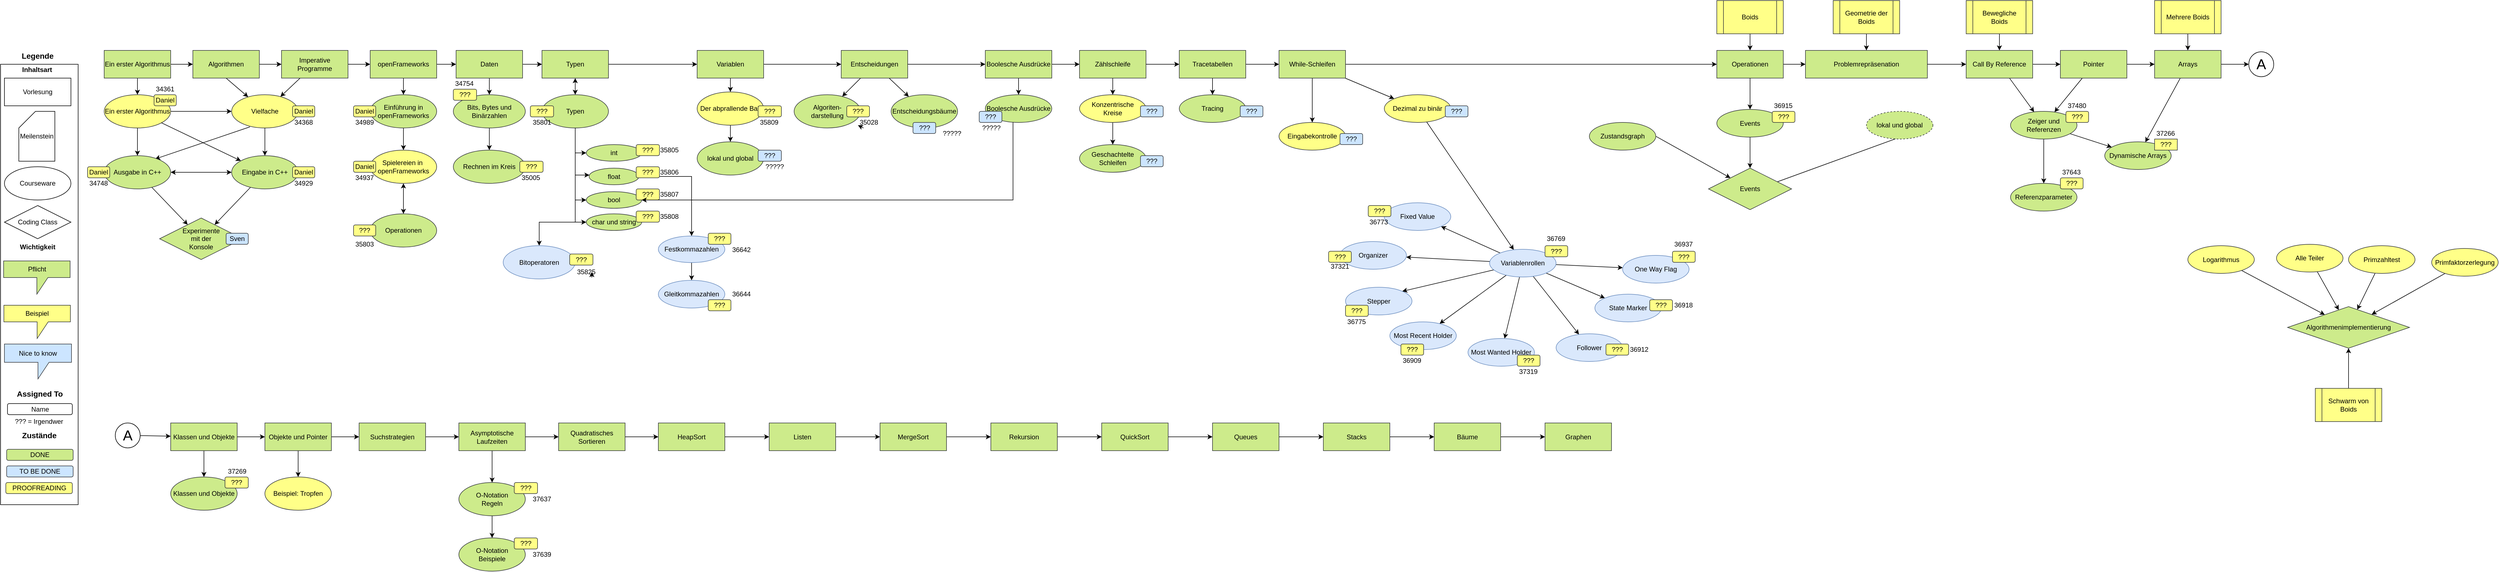 <mxfile version="12.3.5" type="github" pages="1">
  <diagram id="Wyt8yrSQ3RSMpkzc1AXA" name="Page-1">
    <mxGraphModel dx="2048" dy="4323" grid="1" gridSize="10" guides="1" tooltips="1" connect="1" arrows="1" fold="1" page="1" pageScale="1" pageWidth="4681" pageHeight="3300" math="0" shadow="0">
      <root>
        <mxCell id="0"/>
        <mxCell id="1" value="Inhalte" style="" parent="0"/>
        <mxCell id="2e9VviOoSvJhzy74QU0r-17" value="" style="rounded=0;html=1;fillColor=none;whiteSpace=wrap;" parent="1" vertex="1">
          <mxGeometry x="13" y="65" width="140" height="795" as="geometry"/>
        </mxCell>
        <mxCell id="YNsSI02lV_WkkaifhmP2-2" value="Coding Class" style="rhombus;html=1;whiteSpace=wrap;" parent="1" vertex="1">
          <mxGeometry x="20" y="320" width="120" height="60" as="geometry"/>
        </mxCell>
        <mxCell id="2e9VviOoSvJhzy74QU0r-11" style="edgeStyle=none;rounded=0;comic=0;jumpStyle=none;orthogonalLoop=1;jettySize=auto;html=1;exitX=0.275;exitY=0.967;exitDx=0;exitDy=0;entryX=0.767;entryY=0.1;entryDx=0;entryDy=0;entryPerimeter=0;strokeColor=#000000;exitPerimeter=0;" parent="1" source="YNsSI02lV_WkkaifhmP2-5" target="2e9VviOoSvJhzy74QU0r-6" edge="1">
          <mxGeometry relative="1" as="geometry"/>
        </mxCell>
        <mxCell id="YNsSI02lV_WkkaifhmP2-5" value="Vielfache" style="ellipse;html=1;fillColor=#ffff88;strokeColor=#36393d;whiteSpace=wrap;" parent="1" vertex="1">
          <mxGeometry x="430" y="120" width="120" height="60" as="geometry"/>
        </mxCell>
        <mxCell id="YNsSI02lV_WkkaifhmP2-6" value="Meilenstein" style="shape=card;html=1;whiteSpace=wrap;" parent="1" vertex="1">
          <mxGeometry x="46" y="150" width="65" height="90" as="geometry"/>
        </mxCell>
        <mxCell id="YNsSI02lV_WkkaifhmP2-10" value="Name" style="rounded=1;html=1;whiteSpace=wrap;" parent="1" vertex="1">
          <mxGeometry x="25.5" y="677.5" width="117" height="20" as="geometry"/>
        </mxCell>
        <mxCell id="YNsSI02lV_WkkaifhmP2-11" value="Vorlesung" style="rounded=0;html=1;whiteSpace=wrap;" parent="1" vertex="1">
          <mxGeometry x="20" y="90" width="120" height="50" as="geometry"/>
        </mxCell>
        <mxCell id="YNsSI02lV_WkkaifhmP2-14" value="DONE" style="rounded=1;html=1;fillColor=#cdeb8b;strokeColor=#36393d;whiteSpace=wrap;" parent="1" vertex="1">
          <mxGeometry x="24" y="760" width="120" height="20" as="geometry"/>
        </mxCell>
        <mxCell id="YNsSI02lV_WkkaifhmP2-15" value="TO BE DONE" style="rounded=1;html=1;fillColor=#cce5ff;strokeColor=#36393d;whiteSpace=wrap;" parent="1" vertex="1">
          <mxGeometry x="24" y="790" width="120" height="20" as="geometry"/>
        </mxCell>
        <mxCell id="YNsSI02lV_WkkaifhmP2-16" value="PROOFREADING" style="rounded=1;html=1;fillColor=#ffff88;strokeColor=#36393d;whiteSpace=wrap;" parent="1" vertex="1">
          <mxGeometry x="22.5" y="820" width="120" height="20" as="geometry"/>
        </mxCell>
        <mxCell id="YNsSI02lV_WkkaifhmP2-20" style="edgeStyle=orthogonalEdgeStyle;rounded=0;orthogonalLoop=1;jettySize=auto;html=1;exitX=0.5;exitY=1;exitDx=0;exitDy=0;entryX=0.5;entryY=0;entryDx=0;entryDy=0;jumpStyle=arc;comic=0;" parent="1" source="YNsSI02lV_WkkaifhmP2-17" target="YNsSI02lV_WkkaifhmP2-18" edge="1">
          <mxGeometry relative="1" as="geometry"/>
        </mxCell>
        <mxCell id="YNsSI02lV_WkkaifhmP2-23" style="edgeStyle=orthogonalEdgeStyle;rounded=0;orthogonalLoop=1;jettySize=auto;html=1;exitX=1;exitY=0.5;exitDx=0;exitDy=0;entryX=0;entryY=0.5;entryDx=0;entryDy=0;" parent="1" source="YNsSI02lV_WkkaifhmP2-17" target="YNsSI02lV_WkkaifhmP2-21" edge="1">
          <mxGeometry relative="1" as="geometry"/>
        </mxCell>
        <mxCell id="YNsSI02lV_WkkaifhmP2-17" value="Ein erster Algorithmus" style="rounded=0;html=1;fillColor=#cdeb8b;strokeColor=#36393d;whiteSpace=wrap;" parent="1" vertex="1">
          <mxGeometry x="200" y="40" width="120" height="50" as="geometry"/>
        </mxCell>
        <mxCell id="2e9VviOoSvJhzy74QU0r-10" style="rounded=0;comic=0;jumpStyle=none;orthogonalLoop=1;jettySize=auto;html=1;exitX=0.5;exitY=1;exitDx=0;exitDy=0;strokeColor=#000000;" parent="1" source="YNsSI02lV_WkkaifhmP2-18" target="2e9VviOoSvJhzy74QU0r-6" edge="1">
          <mxGeometry relative="1" as="geometry"/>
        </mxCell>
        <mxCell id="2e9VviOoSvJhzy74QU0r-15" style="edgeStyle=none;rounded=0;comic=0;jumpStyle=none;orthogonalLoop=1;jettySize=auto;html=1;exitX=1;exitY=0.5;exitDx=0;exitDy=0;entryX=0;entryY=0.5;entryDx=0;entryDy=0;strokeColor=#000000;fillColor=#f8cecc;" parent="1" source="YNsSI02lV_WkkaifhmP2-18" target="YNsSI02lV_WkkaifhmP2-5" edge="1">
          <mxGeometry relative="1" as="geometry"/>
        </mxCell>
        <mxCell id="YNsSI02lV_WkkaifhmP2-18" value="Ein erster Algorithmus" style="ellipse;html=1;fillColor=#ffff88;strokeColor=#36393d;whiteSpace=wrap;" parent="1" vertex="1">
          <mxGeometry x="200" y="120" width="120" height="60" as="geometry"/>
        </mxCell>
        <mxCell id="B_I8aT1JAoUhAAaeeT8g-25" style="edgeStyle=none;rounded=0;orthogonalLoop=1;jettySize=auto;html=1;exitX=0.5;exitY=1;exitDx=0;exitDy=0;" parent="1" source="YNsSI02lV_WkkaifhmP2-21" target="YNsSI02lV_WkkaifhmP2-5" edge="1">
          <mxGeometry relative="1" as="geometry"/>
        </mxCell>
        <mxCell id="B_I8aT1JAoUhAAaeeT8g-27" value="" style="edgeStyle=none;rounded=0;orthogonalLoop=1;jettySize=auto;html=1;" parent="1" source="YNsSI02lV_WkkaifhmP2-21" target="B_I8aT1JAoUhAAaeeT8g-26" edge="1">
          <mxGeometry relative="1" as="geometry"/>
        </mxCell>
        <mxCell id="YNsSI02lV_WkkaifhmP2-21" value="Algorithmen" style="rounded=0;html=1;fillColor=#cdeb8b;strokeColor=#36393d;whiteSpace=wrap;" parent="1" vertex="1">
          <mxGeometry x="360" y="40" width="120" height="50" as="geometry"/>
        </mxCell>
        <mxCell id="B_I8aT1JAoUhAAaeeT8g-62" value="" style="edgeStyle=none;rounded=0;orthogonalLoop=1;jettySize=auto;html=1;startArrow=classic;startFill=1;" parent="1" source="2e9VviOoSvJhzy74QU0r-6" target="B_I8aT1JAoUhAAaeeT8g-4" edge="1">
          <mxGeometry relative="1" as="geometry">
            <mxPoint x="400" y="260" as="targetPoint"/>
          </mxGeometry>
        </mxCell>
        <mxCell id="wF4mP8w9-cqMa2zVFERf-13" style="edgeStyle=none;rounded=0;orthogonalLoop=1;jettySize=auto;html=1;" parent="1" source="2e9VviOoSvJhzy74QU0r-6" target="wF4mP8w9-cqMa2zVFERf-1" edge="1">
          <mxGeometry relative="1" as="geometry"/>
        </mxCell>
        <mxCell id="2e9VviOoSvJhzy74QU0r-6" value="Ausgabe in C++" style="ellipse;html=1;fillColor=#cdeb8b;strokeColor=#36393d;whiteSpace=wrap;" parent="1" vertex="1">
          <mxGeometry x="200" y="230" width="120" height="60" as="geometry"/>
        </mxCell>
        <mxCell id="2e9VviOoSvJhzy74QU0r-12" value="Courseware" style="ellipse;html=1;whiteSpace=wrap;" parent="1" vertex="1">
          <mxGeometry x="20" y="250" width="120" height="60" as="geometry"/>
        </mxCell>
        <mxCell id="2e9VviOoSvJhzy74QU0r-18" value="&lt;b&gt;&lt;font style=&quot;font-size: 14px&quot;&gt;Legende&lt;/font&gt;&lt;/b&gt;" style="text;html=1;strokeColor=none;fillColor=none;align=center;verticalAlign=middle;rounded=0;whiteSpace=wrap;" parent="1" vertex="1">
          <mxGeometry x="50" y="40" width="60" height="20" as="geometry"/>
        </mxCell>
        <mxCell id="2e9VviOoSvJhzy74QU0r-19" value="&lt;b&gt;&lt;font style=&quot;font-size: 14px&quot;&gt;Zustände&lt;/font&gt;&lt;/b&gt;" style="text;html=1;strokeColor=none;fillColor=none;align=center;verticalAlign=middle;rounded=0;whiteSpace=wrap;" parent="1" vertex="1">
          <mxGeometry x="52.5" y="725" width="60" height="20" as="geometry"/>
        </mxCell>
        <mxCell id="2e9VviOoSvJhzy74QU0r-21" value="&lt;b&gt;&lt;font style=&quot;font-size: 14px&quot;&gt;Assigned To&lt;/font&gt;&lt;/b&gt;" style="text;html=1;strokeColor=none;fillColor=none;align=center;verticalAlign=middle;rounded=0;whiteSpace=wrap;" parent="1" vertex="1">
          <mxGeometry x="24" y="650" width="120" height="20" as="geometry"/>
        </mxCell>
        <mxCell id="2e9VviOoSvJhzy74QU0r-28" value="??? = Irgendwer" style="text;html=1;strokeColor=none;fillColor=none;align=center;verticalAlign=middle;rounded=0;whiteSpace=wrap;" parent="1" vertex="1">
          <mxGeometry x="24" y="700" width="117" height="20" as="geometry"/>
        </mxCell>
        <mxCell id="Tgc2R-9lb7ekBUgRPGqR-1" value="&lt;b&gt;Wichtigkeit&lt;/b&gt;" style="text;html=1;strokeColor=none;fillColor=none;align=center;verticalAlign=middle;rounded=0;whiteSpace=wrap;" parent="1" vertex="1">
          <mxGeometry x="50" y="385" width="60" height="20" as="geometry"/>
        </mxCell>
        <mxCell id="oYj94LS83K9F-aLHHSQ7-1" value="Pflicht" style="shape=callout;html=1;perimeter=calloutPerimeter;fillColor=#cdeb8b;strokeColor=#36393d;whiteSpace=wrap;" parent="1" vertex="1">
          <mxGeometry x="18.5" y="420" width="120" height="60" as="geometry"/>
        </mxCell>
        <mxCell id="oYj94LS83K9F-aLHHSQ7-2" value="Beispiel" style="shape=callout;html=1;perimeter=calloutPerimeter;fillColor=#ffff88;strokeColor=#36393d;whiteSpace=wrap;" parent="1" vertex="1">
          <mxGeometry x="19" y="500" width="120" height="60" as="geometry"/>
        </mxCell>
        <mxCell id="oYj94LS83K9F-aLHHSQ7-5" value="Nice to know" style="shape=callout;html=1;perimeter=calloutPerimeter;fillColor=#cce5ff;strokeColor=#36393d;whiteSpace=wrap;" parent="1" vertex="1">
          <mxGeometry x="20" y="570" width="121" height="63" as="geometry"/>
        </mxCell>
        <mxCell id="oYj94LS83K9F-aLHHSQ7-6" value="&lt;b&gt;Inhaltsart&lt;/b&gt;" style="text;html=1;strokeColor=none;fillColor=none;align=center;verticalAlign=middle;rounded=0;whiteSpace=wrap;" parent="1" vertex="1">
          <mxGeometry x="58.5" y="65" width="40" height="20" as="geometry"/>
        </mxCell>
        <mxCell id="wF4mP8w9-cqMa2zVFERf-14" style="edgeStyle=none;rounded=0;orthogonalLoop=1;jettySize=auto;html=1;" parent="1" source="B_I8aT1JAoUhAAaeeT8g-4" target="wF4mP8w9-cqMa2zVFERf-1" edge="1">
          <mxGeometry relative="1" as="geometry"/>
        </mxCell>
        <mxCell id="B_I8aT1JAoUhAAaeeT8g-4" value="Eingabe in C++" style="ellipse;html=1;fillColor=#cdeb8b;strokeColor=#36393d;whiteSpace=wrap;" parent="1" vertex="1">
          <mxGeometry x="430" y="230" width="120" height="60" as="geometry"/>
        </mxCell>
        <mxCell id="B_I8aT1JAoUhAAaeeT8g-13" style="edgeStyle=none;rounded=0;orthogonalLoop=1;jettySize=auto;html=1;" parent="1" source="YNsSI02lV_WkkaifhmP2-5" target="B_I8aT1JAoUhAAaeeT8g-4" edge="1">
          <mxGeometry relative="1" as="geometry">
            <mxPoint x="420" y="182" as="sourcePoint"/>
            <mxPoint x="420" y="230" as="targetPoint"/>
          </mxGeometry>
        </mxCell>
        <mxCell id="B_I8aT1JAoUhAAaeeT8g-14" style="rounded=0;orthogonalLoop=1;jettySize=auto;html=1;" parent="1" source="YNsSI02lV_WkkaifhmP2-18" target="B_I8aT1JAoUhAAaeeT8g-4" edge="1">
          <mxGeometry relative="1" as="geometry">
            <mxPoint x="260" y="180" as="sourcePoint"/>
            <mxPoint x="377.574" y="238.787" as="targetPoint"/>
          </mxGeometry>
        </mxCell>
        <mxCell id="B_I8aT1JAoUhAAaeeT8g-22" style="edgeStyle=none;rounded=0;orthogonalLoop=1;jettySize=auto;html=1;exitX=0.5;exitY=1;exitDx=0;exitDy=0;" parent="1" source="2e9VviOoSvJhzy74QU0r-17" target="2e9VviOoSvJhzy74QU0r-17" edge="1">
          <mxGeometry relative="1" as="geometry"/>
        </mxCell>
        <mxCell id="B_I8aT1JAoUhAAaeeT8g-30" style="edgeStyle=none;rounded=0;orthogonalLoop=1;jettySize=auto;html=1;" parent="1" source="B_I8aT1JAoUhAAaeeT8g-26" target="YNsSI02lV_WkkaifhmP2-5" edge="1">
          <mxGeometry relative="1" as="geometry"/>
        </mxCell>
        <mxCell id="B_I8aT1JAoUhAAaeeT8g-33" value="" style="edgeStyle=none;rounded=0;orthogonalLoop=1;jettySize=auto;html=1;" parent="1" source="B_I8aT1JAoUhAAaeeT8g-26" target="B_I8aT1JAoUhAAaeeT8g-32" edge="1">
          <mxGeometry relative="1" as="geometry"/>
        </mxCell>
        <mxCell id="B_I8aT1JAoUhAAaeeT8g-26" value="Imperative Programme" style="rounded=0;html=1;fillColor=#cdeb8b;strokeColor=#36393d;whiteSpace=wrap;" parent="1" vertex="1">
          <mxGeometry x="520" y="40" width="120" height="50" as="geometry"/>
        </mxCell>
        <mxCell id="B_I8aT1JAoUhAAaeeT8g-35" value="" style="edgeStyle=none;rounded=0;orthogonalLoop=1;jettySize=auto;html=1;" parent="1" source="B_I8aT1JAoUhAAaeeT8g-32" target="B_I8aT1JAoUhAAaeeT8g-34" edge="1">
          <mxGeometry relative="1" as="geometry"/>
        </mxCell>
        <mxCell id="B_I8aT1JAoUhAAaeeT8g-75" value="" style="edgeStyle=none;rounded=0;orthogonalLoop=1;jettySize=auto;html=1;startArrow=none;startFill=0;" parent="1" source="B_I8aT1JAoUhAAaeeT8g-32" target="B_I8aT1JAoUhAAaeeT8g-74" edge="1">
          <mxGeometry relative="1" as="geometry"/>
        </mxCell>
        <mxCell id="B_I8aT1JAoUhAAaeeT8g-32" value="openFrameworks" style="rounded=0;html=1;fillColor=#cdeb8b;strokeColor=#36393d;whiteSpace=wrap;" parent="1" vertex="1">
          <mxGeometry x="680" y="40" width="120" height="50" as="geometry"/>
        </mxCell>
        <mxCell id="B_I8aT1JAoUhAAaeeT8g-38" value="" style="edgeStyle=none;rounded=0;orthogonalLoop=1;jettySize=auto;html=1;" parent="1" source="B_I8aT1JAoUhAAaeeT8g-34" target="B_I8aT1JAoUhAAaeeT8g-73" edge="1">
          <mxGeometry relative="1" as="geometry">
            <mxPoint x="740" y="220" as="targetPoint"/>
          </mxGeometry>
        </mxCell>
        <mxCell id="B_I8aT1JAoUhAAaeeT8g-34" value="Einführung in openFrameworks" style="ellipse;html=1;fillColor=#cdeb8b;strokeColor=#36393d;whiteSpace=wrap;" parent="1" vertex="1">
          <mxGeometry x="680" y="120" width="120" height="60" as="geometry"/>
        </mxCell>
        <mxCell id="B_I8aT1JAoUhAAaeeT8g-59" value="" style="edgeStyle=none;rounded=0;orthogonalLoop=1;jettySize=auto;html=1;startArrow=classic;startFill=1;" parent="1" source="B_I8aT1JAoUhAAaeeT8g-40" edge="1">
          <mxGeometry relative="1" as="geometry">
            <mxPoint x="740" y="280" as="targetPoint"/>
          </mxGeometry>
        </mxCell>
        <mxCell id="B_I8aT1JAoUhAAaeeT8g-40" value="Operationen" style="ellipse;html=1;fillColor=#cdeb8b;strokeColor=#36393d;whiteSpace=wrap;" parent="1" vertex="1">
          <mxGeometry x="680" y="335" width="120" height="60" as="geometry"/>
        </mxCell>
        <mxCell id="B_I8aT1JAoUhAAaeeT8g-67" value="" style="edgeStyle=none;rounded=0;orthogonalLoop=1;jettySize=auto;html=1;startArrow=classic;startFill=1;" parent="1" source="B_I8aT1JAoUhAAaeeT8g-54" target="B_I8aT1JAoUhAAaeeT8g-66" edge="1">
          <mxGeometry relative="1" as="geometry"/>
        </mxCell>
        <mxCell id="B_I8aT1JAoUhAAaeeT8g-125" value="" style="edgeStyle=orthogonalEdgeStyle;rounded=0;orthogonalLoop=1;jettySize=auto;html=1;startArrow=none;startFill=0;" parent="1" source="B_I8aT1JAoUhAAaeeT8g-54" target="B_I8aT1JAoUhAAaeeT8g-118" edge="1">
          <mxGeometry relative="1" as="geometry"/>
        </mxCell>
        <mxCell id="B_I8aT1JAoUhAAaeeT8g-54" value="Typen" style="rounded=0;html=1;fillColor=#cdeb8b;strokeColor=#36393d;whiteSpace=wrap;" parent="1" vertex="1">
          <mxGeometry x="990" y="40" width="120" height="50" as="geometry"/>
        </mxCell>
        <mxCell id="B_I8aT1JAoUhAAaeeT8g-97" value="" style="edgeStyle=orthogonalEdgeStyle;rounded=0;orthogonalLoop=1;jettySize=auto;html=1;startArrow=none;startFill=0;entryX=0;entryY=0.5;entryDx=0;entryDy=0;" parent="1" source="B_I8aT1JAoUhAAaeeT8g-66" target="B_I8aT1JAoUhAAaeeT8g-91" edge="1">
          <mxGeometry relative="1" as="geometry">
            <Array as="points">
              <mxPoint x="1050" y="225"/>
            </Array>
          </mxGeometry>
        </mxCell>
        <mxCell id="B_I8aT1JAoUhAAaeeT8g-99" style="edgeStyle=orthogonalEdgeStyle;rounded=0;orthogonalLoop=1;jettySize=auto;html=1;entryX=0;entryY=0.5;entryDx=0;entryDy=0;startArrow=none;startFill=0;" parent="1" source="B_I8aT1JAoUhAAaeeT8g-66" target="B_I8aT1JAoUhAAaeeT8g-94" edge="1">
          <mxGeometry relative="1" as="geometry"/>
        </mxCell>
        <mxCell id="B_I8aT1JAoUhAAaeeT8g-100" style="edgeStyle=orthogonalEdgeStyle;rounded=0;orthogonalLoop=1;jettySize=auto;html=1;entryX=0;entryY=0.5;entryDx=0;entryDy=0;startArrow=none;startFill=0;" parent="1" source="B_I8aT1JAoUhAAaeeT8g-66" target="B_I8aT1JAoUhAAaeeT8g-93" edge="1">
          <mxGeometry relative="1" as="geometry"/>
        </mxCell>
        <mxCell id="In2b0w2_5TZYF9G1gsUI-15" style="edgeStyle=orthogonalEdgeStyle;rounded=0;orthogonalLoop=1;jettySize=auto;html=1;" edge="1" parent="1" source="B_I8aT1JAoUhAAaeeT8g-66" target="IUjpNbBkHvmJUEdH-6QP-1">
          <mxGeometry relative="1" as="geometry">
            <Array as="points">
              <mxPoint x="1050" y="350"/>
              <mxPoint x="985" y="350"/>
            </Array>
          </mxGeometry>
        </mxCell>
        <mxCell id="B_I8aT1JAoUhAAaeeT8g-66" value="Typen" style="ellipse;html=1;fillColor=#cdeb8b;strokeColor=#36393d;whiteSpace=wrap;" parent="1" vertex="1">
          <mxGeometry x="990" y="120" width="120" height="60" as="geometry"/>
        </mxCell>
        <mxCell id="B_I8aT1JAoUhAAaeeT8g-73" value="Spielereien in&amp;nbsp; openFrameworks" style="ellipse;html=1;fillColor=#ffff88;strokeColor=#36393d;whiteSpace=wrap;" parent="1" vertex="1">
          <mxGeometry x="680" y="220" width="120" height="60" as="geometry"/>
        </mxCell>
        <mxCell id="B_I8aT1JAoUhAAaeeT8g-76" value="" style="edgeStyle=none;rounded=0;orthogonalLoop=1;jettySize=auto;html=1;startArrow=none;startFill=0;" parent="1" source="B_I8aT1JAoUhAAaeeT8g-74" target="B_I8aT1JAoUhAAaeeT8g-54" edge="1">
          <mxGeometry relative="1" as="geometry"/>
        </mxCell>
        <mxCell id="B_I8aT1JAoUhAAaeeT8g-83" value="" style="edgeStyle=none;rounded=0;orthogonalLoop=1;jettySize=auto;html=1;startArrow=none;startFill=0;" parent="1" source="B_I8aT1JAoUhAAaeeT8g-74" target="B_I8aT1JAoUhAAaeeT8g-82" edge="1">
          <mxGeometry relative="1" as="geometry"/>
        </mxCell>
        <mxCell id="B_I8aT1JAoUhAAaeeT8g-74" value="Daten" style="rounded=0;html=1;fillColor=#cdeb8b;strokeColor=#36393d;whiteSpace=wrap;" parent="1" vertex="1">
          <mxGeometry x="835" y="40" width="120" height="50" as="geometry"/>
        </mxCell>
        <mxCell id="B_I8aT1JAoUhAAaeeT8g-108" value="" style="edgeStyle=orthogonalEdgeStyle;rounded=0;orthogonalLoop=1;jettySize=auto;html=1;startArrow=none;startFill=0;" parent="1" source="B_I8aT1JAoUhAAaeeT8g-82" target="B_I8aT1JAoUhAAaeeT8g-107" edge="1">
          <mxGeometry relative="1" as="geometry"/>
        </mxCell>
        <mxCell id="B_I8aT1JAoUhAAaeeT8g-82" value="Bits, Bytes und Binärzahlen" style="ellipse;html=1;fillColor=#cdeb8b;strokeColor=#36393d;whiteSpace=wrap;" parent="1" vertex="1">
          <mxGeometry x="830" y="120" width="130" height="60" as="geometry"/>
        </mxCell>
        <mxCell id="B_I8aT1JAoUhAAaeeT8g-91" value="int" style="ellipse;html=1;fillColor=#cdeb8b;strokeColor=#36393d;whiteSpace=wrap;" parent="1" vertex="1">
          <mxGeometry x="1070" y="210" width="100" height="30" as="geometry"/>
        </mxCell>
        <mxCell id="In2b0w2_5TZYF9G1gsUI-4" style="edgeStyle=orthogonalEdgeStyle;rounded=0;orthogonalLoop=1;jettySize=auto;html=1;" edge="1" parent="1" source="B_I8aT1JAoUhAAaeeT8g-92" target="In2b0w2_5TZYF9G1gsUI-3">
          <mxGeometry relative="1" as="geometry"/>
        </mxCell>
        <mxCell id="B_I8aT1JAoUhAAaeeT8g-92" value="float" style="ellipse;html=1;fillColor=#cdeb8b;strokeColor=#36393d;whiteSpace=wrap;" parent="1" vertex="1">
          <mxGeometry x="1075" y="252.5" width="90" height="30" as="geometry"/>
        </mxCell>
        <mxCell id="B_I8aT1JAoUhAAaeeT8g-93" value="char und string" style="ellipse;html=1;fillColor=#cdeb8b;strokeColor=#36393d;whiteSpace=wrap;" parent="1" vertex="1">
          <mxGeometry x="1070" y="335" width="100" height="30" as="geometry"/>
        </mxCell>
        <mxCell id="B_I8aT1JAoUhAAaeeT8g-94" value="bool" style="ellipse;html=1;fillColor=#cdeb8b;strokeColor=#36393d;whiteSpace=wrap;" parent="1" vertex="1">
          <mxGeometry x="1070" y="295" width="100" height="30" as="geometry"/>
        </mxCell>
        <mxCell id="B_I8aT1JAoUhAAaeeT8g-98" value="" style="edgeStyle=orthogonalEdgeStyle;rounded=0;orthogonalLoop=1;jettySize=auto;html=1;startArrow=none;startFill=0;" parent="1" source="B_I8aT1JAoUhAAaeeT8g-66" target="B_I8aT1JAoUhAAaeeT8g-92" edge="1">
          <mxGeometry relative="1" as="geometry">
            <mxPoint x="1060" y="190" as="sourcePoint"/>
            <mxPoint x="1080" y="235" as="targetPoint"/>
            <Array as="points">
              <mxPoint x="1050" y="265"/>
            </Array>
          </mxGeometry>
        </mxCell>
        <mxCell id="B_I8aT1JAoUhAAaeeT8g-107" value="Rechnen im Kreis" style="ellipse;html=1;fillColor=#cdeb8b;strokeColor=#36393d;whiteSpace=wrap;" parent="1" vertex="1">
          <mxGeometry x="830" y="220" width="130" height="60" as="geometry"/>
        </mxCell>
        <mxCell id="B_I8aT1JAoUhAAaeeT8g-109" value="Algoriten-&lt;br&gt;darstellung" style="ellipse;html=1;fillColor=#cdeb8b;strokeColor=#36393d;whiteSpace=wrap;" parent="1" vertex="1">
          <mxGeometry x="1445" y="120" width="120" height="60" as="geometry"/>
        </mxCell>
        <mxCell id="B_I8aT1JAoUhAAaeeT8g-123" value="" style="edgeStyle=orthogonalEdgeStyle;rounded=0;orthogonalLoop=1;jettySize=auto;html=1;startArrow=none;startFill=0;" parent="1" source="B_I8aT1JAoUhAAaeeT8g-118" target="B_I8aT1JAoUhAAaeeT8g-122" edge="1">
          <mxGeometry relative="1" as="geometry"/>
        </mxCell>
        <mxCell id="B_I8aT1JAoUhAAaeeT8g-147" value="" style="edgeStyle=orthogonalEdgeStyle;rounded=0;orthogonalLoop=1;jettySize=auto;html=1;startArrow=none;startFill=0;" parent="1" source="B_I8aT1JAoUhAAaeeT8g-118" target="B_I8aT1JAoUhAAaeeT8g-137" edge="1">
          <mxGeometry relative="1" as="geometry"/>
        </mxCell>
        <mxCell id="B_I8aT1JAoUhAAaeeT8g-118" value="Variablen" style="rounded=0;html=1;fillColor=#cdeb8b;strokeColor=#36393d;whiteSpace=wrap;" parent="1" vertex="1">
          <mxGeometry x="1270" y="40" width="120" height="50" as="geometry"/>
        </mxCell>
        <mxCell id="B_I8aT1JAoUhAAaeeT8g-129" value="" style="edgeStyle=orthogonalEdgeStyle;rounded=0;orthogonalLoop=1;jettySize=auto;html=1;startArrow=none;startFill=0;" parent="1" source="B_I8aT1JAoUhAAaeeT8g-122" target="B_I8aT1JAoUhAAaeeT8g-128" edge="1">
          <mxGeometry relative="1" as="geometry"/>
        </mxCell>
        <mxCell id="B_I8aT1JAoUhAAaeeT8g-122" value="Der abprallende Ball" style="ellipse;html=1;fillColor=#ffff88;strokeColor=#36393d;whiteSpace=wrap;" parent="1" vertex="1">
          <mxGeometry x="1270" y="115" width="120" height="60" as="geometry"/>
        </mxCell>
        <mxCell id="B_I8aT1JAoUhAAaeeT8g-128" value="lokal und global" style="ellipse;html=1;fillColor=#cdeb8b;strokeColor=#36393d;whiteSpace=wrap;" parent="1" vertex="1">
          <mxGeometry x="1270" y="205" width="120" height="60" as="geometry"/>
        </mxCell>
        <mxCell id="B_I8aT1JAoUhAAaeeT8g-145" value="" style="edgeStyle=orthogonalEdgeStyle;rounded=0;orthogonalLoop=1;jettySize=auto;html=1;startArrow=none;startFill=0;" parent="1" source="B_I8aT1JAoUhAAaeeT8g-134" target="B_I8aT1JAoUhAAaeeT8g-141" edge="1">
          <mxGeometry relative="1" as="geometry"/>
        </mxCell>
        <mxCell id="B_I8aT1JAoUhAAaeeT8g-139" value="" style="rounded=0;orthogonalLoop=1;jettySize=auto;html=1;startArrow=none;startFill=0;" parent="1" source="B_I8aT1JAoUhAAaeeT8g-137" target="B_I8aT1JAoUhAAaeeT8g-109" edge="1">
          <mxGeometry relative="1" as="geometry"/>
        </mxCell>
        <mxCell id="B_I8aT1JAoUhAAaeeT8g-141" value="Boolesche Ausdrücke" style="ellipse;html=1;fillColor=#cdeb8b;strokeColor=#36393d;whiteSpace=wrap;" parent="1" vertex="1">
          <mxGeometry x="1790" y="120" width="120" height="50" as="geometry"/>
        </mxCell>
        <mxCell id="wF4mP8w9-cqMa2zVFERf-21" style="edgeStyle=none;rounded=0;orthogonalLoop=1;jettySize=auto;html=1;" parent="1" source="B_I8aT1JAoUhAAaeeT8g-137" target="wF4mP8w9-cqMa2zVFERf-19" edge="1">
          <mxGeometry relative="1" as="geometry"/>
        </mxCell>
        <mxCell id="B_I8aT1JAoUhAAaeeT8g-137" value="Entscheidungen" style="rounded=0;html=1;fillColor=#cdeb8b;strokeColor=#36393d;whiteSpace=wrap;" parent="1" vertex="1">
          <mxGeometry x="1530" y="40" width="120" height="50" as="geometry"/>
        </mxCell>
        <mxCell id="wF4mP8w9-cqMa2zVFERf-18" value="" style="edgeStyle=none;rounded=0;orthogonalLoop=1;jettySize=auto;html=1;" parent="1" source="B_I8aT1JAoUhAAaeeT8g-134" target="wF4mP8w9-cqMa2zVFERf-17" edge="1">
          <mxGeometry relative="1" as="geometry"/>
        </mxCell>
        <mxCell id="B_I8aT1JAoUhAAaeeT8g-134" value="Boolesche Ausdrücke" style="rounded=0;html=1;fillColor=#cdeb8b;strokeColor=#36393d;whiteSpace=wrap;" parent="1" vertex="1">
          <mxGeometry x="1790" y="40" width="120" height="50" as="geometry"/>
        </mxCell>
        <mxCell id="B_I8aT1JAoUhAAaeeT8g-148" value="" style="edgeStyle=orthogonalEdgeStyle;rounded=0;orthogonalLoop=1;jettySize=auto;html=1;startArrow=none;startFill=0;" parent="1" source="B_I8aT1JAoUhAAaeeT8g-137" target="B_I8aT1JAoUhAAaeeT8g-134" edge="1">
          <mxGeometry relative="1" as="geometry">
            <mxPoint x="1590" y="65.333" as="sourcePoint"/>
            <mxPoint x="1902.5" y="125" as="targetPoint"/>
          </mxGeometry>
        </mxCell>
        <mxCell id="wF4mP8w9-cqMa2zVFERf-1" value="Experimente&lt;br&gt;mit der &lt;br&gt;Konsole" style="rhombus;html=1;fillColor=#cdeb8b;strokeColor=#36393d;whiteSpace=wrap;" parent="1" vertex="1">
          <mxGeometry x="300" y="342.5" width="150" height="75" as="geometry"/>
        </mxCell>
        <mxCell id="wF4mP8w9-cqMa2zVFERf-16" style="edgeStyle=none;rounded=0;orthogonalLoop=1;jettySize=auto;html=1;exitX=0.5;exitY=1;exitDx=0;exitDy=0;" parent="1" source="wF4mP8w9-cqMa2zVFERf-1" target="wF4mP8w9-cqMa2zVFERf-1" edge="1">
          <mxGeometry relative="1" as="geometry"/>
        </mxCell>
        <mxCell id="wF4mP8w9-cqMa2zVFERf-28" value="" style="edgeStyle=none;rounded=0;orthogonalLoop=1;jettySize=auto;html=1;" parent="1" source="wF4mP8w9-cqMa2zVFERf-17" target="wF4mP8w9-cqMa2zVFERf-29" edge="1">
          <mxGeometry relative="1" as="geometry">
            <mxPoint x="2020" y="120.0" as="targetPoint"/>
          </mxGeometry>
        </mxCell>
        <mxCell id="wF4mP8w9-cqMa2zVFERf-17" value="Zählschleife" style="rounded=0;html=1;fillColor=#cdeb8b;strokeColor=#36393d;whiteSpace=wrap;" parent="1" vertex="1">
          <mxGeometry x="1960" y="40" width="120" height="50" as="geometry"/>
        </mxCell>
        <mxCell id="wF4mP8w9-cqMa2zVFERf-19" value="Entscheidungsbäume" style="ellipse;html=1;fillColor=#cdeb8b;strokeColor=#36393d;whiteSpace=wrap;" parent="1" vertex="1">
          <mxGeometry x="1620" y="120" width="120" height="60" as="geometry"/>
        </mxCell>
        <mxCell id="wF4mP8w9-cqMa2zVFERf-35" value="" style="edgeStyle=none;rounded=0;orthogonalLoop=1;jettySize=auto;html=1;" parent="1" source="wF4mP8w9-cqMa2zVFERf-29" target="wF4mP8w9-cqMa2zVFERf-34" edge="1">
          <mxGeometry relative="1" as="geometry"/>
        </mxCell>
        <mxCell id="wF4mP8w9-cqMa2zVFERf-29" value="Konzentrische&lt;br&gt;Kreise" style="ellipse;html=1;fillColor=#ffff88;strokeColor=#36393d;whiteSpace=wrap;" parent="1" vertex="1">
          <mxGeometry x="1960" y="120" width="120" height="50" as="geometry"/>
        </mxCell>
        <mxCell id="wF4mP8w9-cqMa2zVFERf-34" value="Geschachtelte Schleifen" style="ellipse;html=1;fillColor=#cdeb8b;strokeColor=#36393d;whiteSpace=wrap;" parent="1" vertex="1">
          <mxGeometry x="1960" y="210" width="120" height="50" as="geometry"/>
        </mxCell>
        <mxCell id="wF4mP8w9-cqMa2zVFERf-39" value="" style="edgeStyle=none;rounded=0;orthogonalLoop=1;jettySize=auto;html=1;" parent="1" target="wF4mP8w9-cqMa2zVFERf-40" edge="1">
          <mxGeometry relative="1" as="geometry">
            <mxPoint x="2080" y="65.0" as="sourcePoint"/>
          </mxGeometry>
        </mxCell>
        <mxCell id="wF4mP8w9-cqMa2zVFERf-43" value="" style="edgeStyle=none;rounded=0;orthogonalLoop=1;jettySize=auto;html=1;" parent="1" source="wF4mP8w9-cqMa2zVFERf-40" target="wF4mP8w9-cqMa2zVFERf-41" edge="1">
          <mxGeometry relative="1" as="geometry">
            <mxPoint x="2200" y="170.0" as="targetPoint"/>
          </mxGeometry>
        </mxCell>
        <mxCell id="wF4mP8w9-cqMa2zVFERf-52" value="" style="edgeStyle=none;rounded=0;orthogonalLoop=1;jettySize=auto;html=1;" parent="1" source="wF4mP8w9-cqMa2zVFERf-40" target="wF4mP8w9-cqMa2zVFERf-51" edge="1">
          <mxGeometry relative="1" as="geometry"/>
        </mxCell>
        <mxCell id="wF4mP8w9-cqMa2zVFERf-40" value="Tracetabellen" style="rounded=0;html=1;fillColor=#cdeb8b;strokeColor=#36393d;whiteSpace=wrap;" parent="1" vertex="1">
          <mxGeometry x="2140" y="40" width="120" height="50" as="geometry"/>
        </mxCell>
        <mxCell id="wF4mP8w9-cqMa2zVFERf-41" value="Tracing" style="ellipse;html=1;fillColor=#cdeb8b;strokeColor=#36393d;whiteSpace=wrap;" parent="1" vertex="1">
          <mxGeometry x="2140" y="120" width="120" height="50" as="geometry"/>
        </mxCell>
        <mxCell id="wF4mP8w9-cqMa2zVFERf-55" value="" style="edgeStyle=none;rounded=0;orthogonalLoop=1;jettySize=auto;html=1;entryX=0.5;entryY=0;entryDx=0;entryDy=0;" parent="1" source="wF4mP8w9-cqMa2zVFERf-51" target="wF4mP8w9-cqMa2zVFERf-53" edge="1">
          <mxGeometry relative="1" as="geometry">
            <mxPoint x="2380" y="170.0" as="targetPoint"/>
          </mxGeometry>
        </mxCell>
        <mxCell id="wF4mP8w9-cqMa2zVFERf-59" value="" style="edgeStyle=none;rounded=0;orthogonalLoop=1;jettySize=auto;html=1;" parent="1" source="wF4mP8w9-cqMa2zVFERf-51" target="wF4mP8w9-cqMa2zVFERf-57" edge="1">
          <mxGeometry relative="1" as="geometry">
            <mxPoint x="2380" y="170.0" as="targetPoint"/>
          </mxGeometry>
        </mxCell>
        <mxCell id="In2b0w2_5TZYF9G1gsUI-110" value="" style="edgeStyle=none;rounded=0;orthogonalLoop=1;jettySize=auto;html=1;" edge="1" parent="1" source="wF4mP8w9-cqMa2zVFERf-51" target="i1R9sLjK4HXDBMoAynH--2">
          <mxGeometry relative="1" as="geometry">
            <mxPoint x="2520" y="65" as="targetPoint"/>
          </mxGeometry>
        </mxCell>
        <mxCell id="wF4mP8w9-cqMa2zVFERf-51" value="While-Schleifen" style="rounded=0;html=1;fillColor=#cdeb8b;strokeColor=#36393d;whiteSpace=wrap;" parent="1" vertex="1">
          <mxGeometry x="2320" y="40" width="120" height="50" as="geometry"/>
        </mxCell>
        <mxCell id="wF4mP8w9-cqMa2zVFERf-53" value="Eingabekontrolle" style="ellipse;html=1;fillColor=#ffff88;strokeColor=#36393d;whiteSpace=wrap;" parent="1" vertex="1">
          <mxGeometry x="2320" y="170" width="120" height="50" as="geometry"/>
        </mxCell>
        <mxCell id="wF4mP8w9-cqMa2zVFERf-72" value="" style="edgeStyle=none;rounded=0;orthogonalLoop=1;jettySize=auto;html=1;" parent="1" source="wF4mP8w9-cqMa2zVFERf-57" target="wF4mP8w9-cqMa2zVFERf-66" edge="1">
          <mxGeometry relative="1" as="geometry">
            <mxPoint x="2570" y="250.0" as="targetPoint"/>
          </mxGeometry>
        </mxCell>
        <mxCell id="wF4mP8w9-cqMa2zVFERf-57" value="Dezimal zu binär" style="ellipse;html=1;fillColor=#ffff88;strokeColor=#36393d;whiteSpace=wrap;" parent="1" vertex="1">
          <mxGeometry x="2510" y="120" width="120" height="50" as="geometry"/>
        </mxCell>
        <mxCell id="In2b0w2_5TZYF9G1gsUI-34" value="" style="edgeStyle=none;rounded=0;orthogonalLoop=1;jettySize=auto;html=1;" edge="1" parent="1" source="wF4mP8w9-cqMa2zVFERf-66" target="In2b0w2_5TZYF9G1gsUI-29">
          <mxGeometry relative="1" as="geometry">
            <mxPoint x="2750" y="535" as="targetPoint"/>
          </mxGeometry>
        </mxCell>
        <mxCell id="In2b0w2_5TZYF9G1gsUI-35" style="edgeStyle=none;rounded=0;orthogonalLoop=1;jettySize=auto;html=1;" edge="1" parent="1" source="wF4mP8w9-cqMa2zVFERf-66" target="In2b0w2_5TZYF9G1gsUI-30">
          <mxGeometry relative="1" as="geometry"/>
        </mxCell>
        <mxCell id="In2b0w2_5TZYF9G1gsUI-36" style="edgeStyle=none;rounded=0;orthogonalLoop=1;jettySize=auto;html=1;" edge="1" parent="1" source="wF4mP8w9-cqMa2zVFERf-66" target="In2b0w2_5TZYF9G1gsUI-31">
          <mxGeometry relative="1" as="geometry"/>
        </mxCell>
        <mxCell id="In2b0w2_5TZYF9G1gsUI-37" style="edgeStyle=none;rounded=0;orthogonalLoop=1;jettySize=auto;html=1;" edge="1" parent="1" source="wF4mP8w9-cqMa2zVFERf-66" target="In2b0w2_5TZYF9G1gsUI-32">
          <mxGeometry relative="1" as="geometry"/>
        </mxCell>
        <mxCell id="In2b0w2_5TZYF9G1gsUI-38" style="edgeStyle=none;rounded=0;orthogonalLoop=1;jettySize=auto;html=1;entryX=1;entryY=1;entryDx=0;entryDy=0;" edge="1" parent="1" source="wF4mP8w9-cqMa2zVFERf-66" target="In2b0w2_5TZYF9G1gsUI-25">
          <mxGeometry relative="1" as="geometry"/>
        </mxCell>
        <mxCell id="In2b0w2_5TZYF9G1gsUI-39" style="edgeStyle=none;rounded=0;orthogonalLoop=1;jettySize=auto;html=1;" edge="1" parent="1" source="wF4mP8w9-cqMa2zVFERf-66" target="In2b0w2_5TZYF9G1gsUI-26">
          <mxGeometry relative="1" as="geometry"/>
        </mxCell>
        <mxCell id="In2b0w2_5TZYF9G1gsUI-40" style="edgeStyle=none;rounded=0;orthogonalLoop=1;jettySize=auto;html=1;entryX=1;entryY=0;entryDx=0;entryDy=0;" edge="1" parent="1" source="wF4mP8w9-cqMa2zVFERf-66" target="In2b0w2_5TZYF9G1gsUI-27">
          <mxGeometry relative="1" as="geometry"/>
        </mxCell>
        <mxCell id="In2b0w2_5TZYF9G1gsUI-41" style="edgeStyle=none;rounded=0;orthogonalLoop=1;jettySize=auto;html=1;" edge="1" parent="1" source="wF4mP8w9-cqMa2zVFERf-66" target="In2b0w2_5TZYF9G1gsUI-28">
          <mxGeometry relative="1" as="geometry"/>
        </mxCell>
        <mxCell id="wF4mP8w9-cqMa2zVFERf-66" value="Variablenrollen" style="ellipse;html=1;fillColor=#dae8fc;strokeColor=#6c8ebf;whiteSpace=wrap;" parent="1" vertex="1">
          <mxGeometry x="2700" y="399" width="120" height="50" as="geometry"/>
        </mxCell>
        <mxCell id="IUjpNbBkHvmJUEdH-6QP-1" value="Bitoperatoren" style="ellipse;html=1;fillColor=#dae8fc;strokeColor=#6c8ebf;whiteSpace=wrap;" parent="1" vertex="1">
          <mxGeometry x="920" y="392.5" width="130" height="60" as="geometry"/>
        </mxCell>
        <mxCell id="i1R9sLjK4HXDBMoAynH--27" style="edgeStyle=orthogonalEdgeStyle;rounded=0;orthogonalLoop=1;jettySize=auto;html=1;exitX=1;exitY=0.5;exitDx=0;exitDy=0;entryX=0;entryY=0.5;entryDx=0;entryDy=0;" parent="1" source="i1R9sLjK4HXDBMoAynH--2" target="i1R9sLjK4HXDBMoAynH--3" edge="1">
          <mxGeometry relative="1" as="geometry"/>
        </mxCell>
        <mxCell id="i1R9sLjK4HXDBMoAynH--34" style="edgeStyle=none;rounded=0;orthogonalLoop=1;jettySize=auto;html=1;exitX=0.5;exitY=1;exitDx=0;exitDy=0;" parent="1" source="In2b0w2_5TZYF9G1gsUI-112" target="i1R9sLjK4HXDBMoAynH--25" edge="1">
          <mxGeometry relative="1" as="geometry">
            <mxPoint x="3420.0" y="150" as="targetPoint"/>
          </mxGeometry>
        </mxCell>
        <mxCell id="i1R9sLjK4HXDBMoAynH--2" value="Operationen" style="rounded=0;html=1;fillColor=#cdeb8b;strokeColor=#36393d;whiteSpace=wrap;" parent="1" vertex="1">
          <mxGeometry x="3110" y="40" width="120" height="50" as="geometry"/>
        </mxCell>
        <mxCell id="i1R9sLjK4HXDBMoAynH--3" value="Problemrepräsenation" style="rounded=0;html=1;fillColor=#cdeb8b;strokeColor=#36393d;whiteSpace=wrap;" parent="1" vertex="1">
          <mxGeometry x="3270" y="40" width="220" height="50" as="geometry"/>
        </mxCell>
        <mxCell id="i1R9sLjK4HXDBMoAynH--29" style="edgeStyle=orthogonalEdgeStyle;rounded=0;orthogonalLoop=1;jettySize=auto;html=1;exitX=1;exitY=0.5;exitDx=0;exitDy=0;" parent="1" source="i1R9sLjK4HXDBMoAynH--4" target="In2b0w2_5TZYF9G1gsUI-54" edge="1">
          <mxGeometry relative="1" as="geometry">
            <mxPoint x="4070" y="65" as="targetPoint"/>
          </mxGeometry>
        </mxCell>
        <mxCell id="In2b0w2_5TZYF9G1gsUI-126" style="edgeStyle=none;rounded=0;orthogonalLoop=1;jettySize=auto;html=1;" edge="1" parent="1" source="i1R9sLjK4HXDBMoAynH--4" target="In2b0w2_5TZYF9G1gsUI-124">
          <mxGeometry relative="1" as="geometry"/>
        </mxCell>
        <mxCell id="i1R9sLjK4HXDBMoAynH--4" value="Arrays" style="rounded=0;html=1;fillColor=#cdeb8b;strokeColor=#36393d;whiteSpace=wrap;" parent="1" vertex="1">
          <mxGeometry x="3900" y="40" width="120" height="50" as="geometry"/>
        </mxCell>
        <mxCell id="i1R9sLjK4HXDBMoAynH--50" style="edgeStyle=none;rounded=0;orthogonalLoop=1;jettySize=auto;html=1;exitX=0.5;exitY=1;exitDx=0;exitDy=0;entryX=0.5;entryY=0;entryDx=0;entryDy=0;" parent="1" source="i1R9sLjK4HXDBMoAynH--11" target="i1R9sLjK4HXDBMoAynH--2" edge="1">
          <mxGeometry relative="1" as="geometry"/>
        </mxCell>
        <mxCell id="i1R9sLjK4HXDBMoAynH--11" value="Boids" style="shape=process;html=1;backgroundOutline=1;fillColor=#ffff88;strokeColor=#36393d;whiteSpace=wrap;" parent="1" vertex="1">
          <mxGeometry x="3110" y="-50" width="120" height="60" as="geometry"/>
        </mxCell>
        <mxCell id="i1R9sLjK4HXDBMoAynH--51" style="edgeStyle=none;rounded=0;orthogonalLoop=1;jettySize=auto;html=1;exitX=0.5;exitY=1;exitDx=0;exitDy=0;entryX=0.5;entryY=0;entryDx=0;entryDy=0;" parent="1" source="i1R9sLjK4HXDBMoAynH--12" target="i1R9sLjK4HXDBMoAynH--3" edge="1">
          <mxGeometry relative="1" as="geometry"/>
        </mxCell>
        <mxCell id="i1R9sLjK4HXDBMoAynH--12" value="Geometrie der Boids" style="shape=process;html=1;backgroundOutline=1;fillColor=#ffff88;strokeColor=#36393d;whiteSpace=wrap;" parent="1" vertex="1">
          <mxGeometry x="3320" y="-50" width="120" height="60" as="geometry"/>
        </mxCell>
        <mxCell id="i1R9sLjK4HXDBMoAynH--52" style="edgeStyle=none;rounded=0;orthogonalLoop=1;jettySize=auto;html=1;exitX=0.5;exitY=1;exitDx=0;exitDy=0;entryX=0.5;entryY=0;entryDx=0;entryDy=0;" parent="1" source="i1R9sLjK4HXDBMoAynH--13" target="i1R9sLjK4HXDBMoAynH--4" edge="1">
          <mxGeometry relative="1" as="geometry"/>
        </mxCell>
        <mxCell id="i1R9sLjK4HXDBMoAynH--13" value="Mehrere Boids" style="shape=process;html=1;backgroundOutline=1;fillColor=#ffff88;strokeColor=#36393d;whiteSpace=wrap;" parent="1" vertex="1">
          <mxGeometry x="3900" y="-50" width="120" height="60" as="geometry"/>
        </mxCell>
        <mxCell id="i1R9sLjK4HXDBMoAynH--33" style="rounded=0;orthogonalLoop=1;jettySize=auto;html=1;exitX=1;exitY=0.5;exitDx=0;exitDy=0;" parent="1" source="i1R9sLjK4HXDBMoAynH--17" target="i1R9sLjK4HXDBMoAynH--25" edge="1">
          <mxGeometry relative="1" as="geometry"/>
        </mxCell>
        <mxCell id="i1R9sLjK4HXDBMoAynH--17" value="Zustandsgraph" style="ellipse;html=1;fillColor=#cdeb8b;strokeColor=#36393d;whiteSpace=wrap;" parent="1" vertex="1">
          <mxGeometry x="2880" y="170" width="120" height="50" as="geometry"/>
        </mxCell>
        <mxCell id="i1R9sLjK4HXDBMoAynH--32" style="rounded=0;orthogonalLoop=1;jettySize=auto;html=1;exitX=1;exitY=0.5;exitDx=0;exitDy=0;entryX=0;entryY=1;entryDx=0;entryDy=0;" parent="1" source="i1R9sLjK4HXDBMoAynH--18" target="i1R9sLjK4HXDBMoAynH--25" edge="1">
          <mxGeometry relative="1" as="geometry"/>
        </mxCell>
        <mxCell id="i1R9sLjK4HXDBMoAynH--18" value="lokal und global" style="ellipse;html=1;fillColor=#cdeb8b;strokeColor=#36393d;dashed=1;whiteSpace=wrap;" parent="1" vertex="1">
          <mxGeometry x="3380" y="150" width="120" height="50" as="geometry"/>
        </mxCell>
        <mxCell id="i1R9sLjK4HXDBMoAynH--45" style="edgeStyle=none;rounded=0;orthogonalLoop=1;jettySize=auto;html=1;" parent="1" source="i1R9sLjK4HXDBMoAynH--20" target="i1R9sLjK4HXDBMoAynH--24" edge="1">
          <mxGeometry relative="1" as="geometry"/>
        </mxCell>
        <mxCell id="i1R9sLjK4HXDBMoAynH--20" value="&lt;div&gt;Primfaktorzerlegung&lt;/div&gt;" style="ellipse;html=1;fillColor=#ffff88;strokeColor=#36393d;whiteSpace=wrap;" parent="1" vertex="1">
          <mxGeometry x="4400" y="397.5" width="120" height="50" as="geometry"/>
        </mxCell>
        <mxCell id="i1R9sLjK4HXDBMoAynH--46" style="edgeStyle=none;rounded=0;orthogonalLoop=1;jettySize=auto;html=1;" parent="1" source="i1R9sLjK4HXDBMoAynH--21" target="i1R9sLjK4HXDBMoAynH--24" edge="1">
          <mxGeometry relative="1" as="geometry"/>
        </mxCell>
        <mxCell id="i1R9sLjK4HXDBMoAynH--21" value="Primzahltest" style="ellipse;html=1;fillColor=#ffff88;strokeColor=#36393d;whiteSpace=wrap;" parent="1" vertex="1">
          <mxGeometry x="4250" y="392.5" width="120" height="50" as="geometry"/>
        </mxCell>
        <mxCell id="i1R9sLjK4HXDBMoAynH--49" style="edgeStyle=none;rounded=0;orthogonalLoop=1;jettySize=auto;html=1;" parent="1" source="i1R9sLjK4HXDBMoAynH--22" target="i1R9sLjK4HXDBMoAynH--24" edge="1">
          <mxGeometry relative="1" as="geometry"/>
        </mxCell>
        <mxCell id="i1R9sLjK4HXDBMoAynH--22" value="&lt;div&gt;Alle Teiler&lt;/div&gt;" style="ellipse;html=1;fillColor=#ffff88;strokeColor=#36393d;whiteSpace=wrap;" parent="1" vertex="1">
          <mxGeometry x="4120" y="390" width="120" height="50" as="geometry"/>
        </mxCell>
        <mxCell id="i1R9sLjK4HXDBMoAynH--48" style="edgeStyle=none;rounded=0;orthogonalLoop=1;jettySize=auto;html=1;" parent="1" source="i1R9sLjK4HXDBMoAynH--23" target="i1R9sLjK4HXDBMoAynH--24" edge="1">
          <mxGeometry relative="1" as="geometry">
            <mxPoint x="4170" y="522.5" as="targetPoint"/>
          </mxGeometry>
        </mxCell>
        <mxCell id="i1R9sLjK4HXDBMoAynH--23" value="Logarithmus" style="ellipse;html=1;fillColor=#ffff88;strokeColor=#36393d;whiteSpace=wrap;" parent="1" vertex="1">
          <mxGeometry x="3960" y="392.5" width="120" height="50" as="geometry"/>
        </mxCell>
        <mxCell id="i1R9sLjK4HXDBMoAynH--24" value="&lt;div&gt;Algorithmenimplementierung&lt;/div&gt;" style="rhombus;html=1;fillColor=#cdeb8b;strokeColor=#36393d;whiteSpace=wrap;" parent="1" vertex="1">
          <mxGeometry x="4140" y="502.5" width="220" height="75" as="geometry"/>
        </mxCell>
        <mxCell id="i1R9sLjK4HXDBMoAynH--25" value="Events" style="rhombus;html=1;fillColor=#cdeb8b;strokeColor=#36393d;whiteSpace=wrap;" parent="1" vertex="1">
          <mxGeometry x="3095" y="252.5" width="150" height="75" as="geometry"/>
        </mxCell>
        <mxCell id="jU5m-M4uJAjMKgkcOitX-2" style="edgeStyle=orthogonalEdgeStyle;rounded=0;orthogonalLoop=1;jettySize=auto;html=1;exitX=0.5;exitY=0;exitDx=0;exitDy=0;entryX=0.5;entryY=1;entryDx=0;entryDy=0;" parent="1" source="jU5m-M4uJAjMKgkcOitX-1" target="i1R9sLjK4HXDBMoAynH--24" edge="1">
          <mxGeometry relative="1" as="geometry"/>
        </mxCell>
        <mxCell id="jU5m-M4uJAjMKgkcOitX-1" value="Schwarm von Boids" style="shape=process;html=1;backgroundOutline=1;fillColor=#ffff88;strokeColor=#36393d;whiteSpace=wrap;" parent="1" vertex="1">
          <mxGeometry x="4190" y="650" width="120" height="60" as="geometry"/>
        </mxCell>
        <mxCell id="In2b0w2_5TZYF9G1gsUI-52" style="edgeStyle=none;rounded=0;orthogonalLoop=1;jettySize=auto;html=1;" edge="1" parent="1" source="RhlI-v3CvirQ98oo1_78-1" target="In2b0w2_5TZYF9G1gsUI-51">
          <mxGeometry relative="1" as="geometry"/>
        </mxCell>
        <mxCell id="In2b0w2_5TZYF9G1gsUI-122" style="edgeStyle=none;rounded=0;orthogonalLoop=1;jettySize=auto;html=1;" edge="1" parent="1" source="RhlI-v3CvirQ98oo1_78-1" target="In2b0w2_5TZYF9G1gsUI-121">
          <mxGeometry relative="1" as="geometry"/>
        </mxCell>
        <mxCell id="RhlI-v3CvirQ98oo1_78-1" value="Call By Reference" style="rounded=0;html=1;fillColor=#cdeb8b;strokeColor=#36393d;whiteSpace=wrap;" parent="1" vertex="1">
          <mxGeometry x="3560" y="40" width="120" height="50" as="geometry"/>
        </mxCell>
        <mxCell id="RhlI-v3CvirQ98oo1_78-2" style="edgeStyle=orthogonalEdgeStyle;rounded=0;orthogonalLoop=1;jettySize=auto;html=1;exitX=1;exitY=0.5;exitDx=0;exitDy=0;entryX=0;entryY=0.5;entryDx=0;entryDy=0;" parent="1" source="i1R9sLjK4HXDBMoAynH--3" target="RhlI-v3CvirQ98oo1_78-1" edge="1">
          <mxGeometry relative="1" as="geometry">
            <mxPoint x="3490.294" y="64.765" as="sourcePoint"/>
            <mxPoint x="3730.294" y="64.765" as="targetPoint"/>
          </mxGeometry>
        </mxCell>
        <mxCell id="RhlI-v3CvirQ98oo1_78-5" style="edgeStyle=orthogonalEdgeStyle;rounded=0;orthogonalLoop=1;jettySize=auto;html=1;exitX=0.5;exitY=1;exitDx=0;exitDy=0;entryX=0.5;entryY=0;entryDx=0;entryDy=0;" parent="1" source="RhlI-v3CvirQ98oo1_78-4" target="RhlI-v3CvirQ98oo1_78-1" edge="1">
          <mxGeometry relative="1" as="geometry"/>
        </mxCell>
        <mxCell id="RhlI-v3CvirQ98oo1_78-4" value="Bewegliche Boids" style="shape=process;html=1;backgroundOutline=1;fillColor=#ffff88;strokeColor=#36393d;whiteSpace=wrap;" parent="1" vertex="1">
          <mxGeometry x="3560" y="-50" width="120" height="60" as="geometry"/>
        </mxCell>
        <mxCell id="In2b0w2_5TZYF9G1gsUI-14" value="" style="edgeStyle=orthogonalEdgeStyle;rounded=0;orthogonalLoop=1;jettySize=auto;html=1;" edge="1" parent="1" source="In2b0w2_5TZYF9G1gsUI-3" target="In2b0w2_5TZYF9G1gsUI-13">
          <mxGeometry relative="1" as="geometry"/>
        </mxCell>
        <mxCell id="In2b0w2_5TZYF9G1gsUI-3" value="Festkommazahlen" style="ellipse;html=1;whiteSpace=wrap;fillColor=#dae8fc;strokeColor=#6c8ebf;" vertex="1" parent="1">
          <mxGeometry x="1200" y="375" width="120" height="48" as="geometry"/>
        </mxCell>
        <mxCell id="In2b0w2_5TZYF9G1gsUI-13" value="Gleitkommazahlen" style="ellipse;html=1;whiteSpace=wrap;fillColor=#dae8fc;strokeColor=#6c8ebf;" vertex="1" parent="1">
          <mxGeometry x="1200" y="455" width="120" height="50" as="geometry"/>
        </mxCell>
        <mxCell id="In2b0w2_5TZYF9G1gsUI-25" value="Fixed Value" style="ellipse;html=1;fillColor=#dae8fc;strokeColor=#6c8ebf;whiteSpace=wrap;" vertex="1" parent="1">
          <mxGeometry x="2510" y="315" width="120" height="50" as="geometry"/>
        </mxCell>
        <mxCell id="In2b0w2_5TZYF9G1gsUI-26" value="Organizer" style="ellipse;html=1;fillColor=#dae8fc;strokeColor=#6c8ebf;whiteSpace=wrap;" vertex="1" parent="1">
          <mxGeometry x="2430" y="385" width="120" height="50" as="geometry"/>
        </mxCell>
        <mxCell id="In2b0w2_5TZYF9G1gsUI-27" value="Stepper" style="ellipse;html=1;fillColor=#dae8fc;strokeColor=#6c8ebf;whiteSpace=wrap;" vertex="1" parent="1">
          <mxGeometry x="2440" y="467.5" width="120" height="50" as="geometry"/>
        </mxCell>
        <mxCell id="In2b0w2_5TZYF9G1gsUI-28" value="Most Recent Holder" style="ellipse;html=1;fillColor=#dae8fc;strokeColor=#6c8ebf;whiteSpace=wrap;" vertex="1" parent="1">
          <mxGeometry x="2520" y="530" width="120" height="50" as="geometry"/>
        </mxCell>
        <mxCell id="In2b0w2_5TZYF9G1gsUI-29" value="Most Wanted Holder" style="ellipse;html=1;fillColor=#dae8fc;strokeColor=#6c8ebf;whiteSpace=wrap;" vertex="1" parent="1">
          <mxGeometry x="2661" y="560" width="120" height="50" as="geometry"/>
        </mxCell>
        <mxCell id="In2b0w2_5TZYF9G1gsUI-30" value="Follower" style="ellipse;html=1;fillColor=#dae8fc;strokeColor=#6c8ebf;whiteSpace=wrap;" vertex="1" parent="1">
          <mxGeometry x="2820" y="551.5" width="120" height="50" as="geometry"/>
        </mxCell>
        <mxCell id="In2b0w2_5TZYF9G1gsUI-31" value="State Marker" style="ellipse;html=1;fillColor=#dae8fc;strokeColor=#6c8ebf;whiteSpace=wrap;" vertex="1" parent="1">
          <mxGeometry x="2890" y="480" width="120" height="50" as="geometry"/>
        </mxCell>
        <mxCell id="In2b0w2_5TZYF9G1gsUI-32" value="One Way Flag" style="ellipse;html=1;fillColor=#dae8fc;strokeColor=#6c8ebf;whiteSpace=wrap;" vertex="1" parent="1">
          <mxGeometry x="2940" y="410" width="120" height="50" as="geometry"/>
        </mxCell>
        <mxCell id="In2b0w2_5TZYF9G1gsUI-53" style="edgeStyle=none;rounded=0;orthogonalLoop=1;jettySize=auto;html=1;" edge="1" parent="1" source="In2b0w2_5TZYF9G1gsUI-51" target="i1R9sLjK4HXDBMoAynH--4">
          <mxGeometry relative="1" as="geometry"/>
        </mxCell>
        <mxCell id="In2b0w2_5TZYF9G1gsUI-123" style="edgeStyle=none;rounded=0;orthogonalLoop=1;jettySize=auto;html=1;" edge="1" parent="1" source="In2b0w2_5TZYF9G1gsUI-51" target="In2b0w2_5TZYF9G1gsUI-121">
          <mxGeometry relative="1" as="geometry"/>
        </mxCell>
        <mxCell id="In2b0w2_5TZYF9G1gsUI-51" value="Pointer" style="rounded=0;html=1;fillColor=#cdeb8b;strokeColor=#36393d;whiteSpace=wrap;" vertex="1" parent="1">
          <mxGeometry x="3730" y="40" width="120" height="50" as="geometry"/>
        </mxCell>
        <mxCell id="In2b0w2_5TZYF9G1gsUI-54" value="&lt;font style=&quot;font-size: 26px&quot;&gt;A&lt;/font&gt;" style="ellipse;whiteSpace=wrap;html=1;aspect=fixed;" vertex="1" parent="1">
          <mxGeometry x="4070" y="42.5" width="45" height="45" as="geometry"/>
        </mxCell>
        <mxCell id="In2b0w2_5TZYF9G1gsUI-59" value="" style="edgeStyle=none;rounded=0;orthogonalLoop=1;jettySize=auto;html=1;" edge="1" parent="1" source="In2b0w2_5TZYF9G1gsUI-55" target="In2b0w2_5TZYF9G1gsUI-56">
          <mxGeometry relative="1" as="geometry"/>
        </mxCell>
        <mxCell id="In2b0w2_5TZYF9G1gsUI-55" value="&lt;font style=&quot;font-size: 26px&quot;&gt;A&lt;/font&gt;" style="ellipse;whiteSpace=wrap;html=1;aspect=fixed;" vertex="1" parent="1">
          <mxGeometry x="220" y="712.5" width="45" height="45" as="geometry"/>
        </mxCell>
        <mxCell id="In2b0w2_5TZYF9G1gsUI-57" value="&lt;font style=&quot;font-size: 26px&quot;&gt;A&lt;/font&gt;" style="ellipse;whiteSpace=wrap;html=1;aspect=fixed;" vertex="1" parent="1">
          <mxGeometry x="345" y="712.5" width="45" height="45" as="geometry"/>
        </mxCell>
        <mxCell id="In2b0w2_5TZYF9G1gsUI-61" value="" style="edgeStyle=none;rounded=0;orthogonalLoop=1;jettySize=auto;html=1;" edge="1" parent="1" source="In2b0w2_5TZYF9G1gsUI-56" target="In2b0w2_5TZYF9G1gsUI-60">
          <mxGeometry relative="1" as="geometry"/>
        </mxCell>
        <mxCell id="In2b0w2_5TZYF9G1gsUI-148" value="" style="edgeStyle=none;rounded=0;orthogonalLoop=1;jettySize=auto;html=1;" edge="1" parent="1" source="In2b0w2_5TZYF9G1gsUI-56" target="In2b0w2_5TZYF9G1gsUI-147">
          <mxGeometry relative="1" as="geometry"/>
        </mxCell>
        <mxCell id="In2b0w2_5TZYF9G1gsUI-56" value="Klassen und Objekte" style="rounded=0;html=1;fillColor=#cdeb8b;strokeColor=#36393d;whiteSpace=wrap;" vertex="1" parent="1">
          <mxGeometry x="320" y="712.5" width="120" height="50" as="geometry"/>
        </mxCell>
        <mxCell id="In2b0w2_5TZYF9G1gsUI-63" value="" style="edgeStyle=none;rounded=0;orthogonalLoop=1;jettySize=auto;html=1;" edge="1" parent="1" source="In2b0w2_5TZYF9G1gsUI-60" target="In2b0w2_5TZYF9G1gsUI-62">
          <mxGeometry relative="1" as="geometry"/>
        </mxCell>
        <mxCell id="In2b0w2_5TZYF9G1gsUI-152" value="" style="edgeStyle=none;rounded=0;orthogonalLoop=1;jettySize=auto;html=1;" edge="1" parent="1" source="In2b0w2_5TZYF9G1gsUI-60" target="In2b0w2_5TZYF9G1gsUI-151">
          <mxGeometry relative="1" as="geometry"/>
        </mxCell>
        <mxCell id="In2b0w2_5TZYF9G1gsUI-60" value="Objekte und Pointer" style="rounded=0;html=1;fillColor=#cdeb8b;strokeColor=#36393d;whiteSpace=wrap;" vertex="1" parent="1">
          <mxGeometry x="490" y="712.5" width="120" height="50" as="geometry"/>
        </mxCell>
        <mxCell id="In2b0w2_5TZYF9G1gsUI-65" value="" style="edgeStyle=none;rounded=0;orthogonalLoop=1;jettySize=auto;html=1;" edge="1" parent="1" source="In2b0w2_5TZYF9G1gsUI-62" target="In2b0w2_5TZYF9G1gsUI-64">
          <mxGeometry relative="1" as="geometry"/>
        </mxCell>
        <mxCell id="In2b0w2_5TZYF9G1gsUI-62" value="Suchstrategien" style="rounded=0;html=1;fillColor=#cdeb8b;strokeColor=#36393d;whiteSpace=wrap;" vertex="1" parent="1">
          <mxGeometry x="660" y="712.5" width="120" height="50" as="geometry"/>
        </mxCell>
        <mxCell id="In2b0w2_5TZYF9G1gsUI-67" value="" style="edgeStyle=none;rounded=0;orthogonalLoop=1;jettySize=auto;html=1;" edge="1" parent="1" source="In2b0w2_5TZYF9G1gsUI-64" target="In2b0w2_5TZYF9G1gsUI-66">
          <mxGeometry relative="1" as="geometry"/>
        </mxCell>
        <mxCell id="In2b0w2_5TZYF9G1gsUI-131" value="" style="edgeStyle=none;rounded=0;orthogonalLoop=1;jettySize=auto;html=1;" edge="1" parent="1" source="In2b0w2_5TZYF9G1gsUI-64" target="In2b0w2_5TZYF9G1gsUI-130">
          <mxGeometry relative="1" as="geometry"/>
        </mxCell>
        <mxCell id="In2b0w2_5TZYF9G1gsUI-64" value="Asymptotische Laufzeiten" style="rounded=0;html=1;fillColor=#cdeb8b;strokeColor=#36393d;whiteSpace=wrap;" vertex="1" parent="1">
          <mxGeometry x="840" y="712.5" width="120" height="50" as="geometry"/>
        </mxCell>
        <mxCell id="In2b0w2_5TZYF9G1gsUI-74" value="" style="edgeStyle=none;rounded=0;orthogonalLoop=1;jettySize=auto;html=1;" edge="1" parent="1" source="In2b0w2_5TZYF9G1gsUI-66" target="In2b0w2_5TZYF9G1gsUI-73">
          <mxGeometry relative="1" as="geometry"/>
        </mxCell>
        <mxCell id="In2b0w2_5TZYF9G1gsUI-66" value="Quadratisches Sortieren" style="rounded=0;html=1;fillColor=#cdeb8b;strokeColor=#36393d;whiteSpace=wrap;" vertex="1" parent="1">
          <mxGeometry x="1020" y="712.5" width="120" height="50" as="geometry"/>
        </mxCell>
        <mxCell id="In2b0w2_5TZYF9G1gsUI-76" value="" style="edgeStyle=none;rounded=0;orthogonalLoop=1;jettySize=auto;html=1;" edge="1" parent="1" source="In2b0w2_5TZYF9G1gsUI-73" target="In2b0w2_5TZYF9G1gsUI-75">
          <mxGeometry relative="1" as="geometry"/>
        </mxCell>
        <mxCell id="In2b0w2_5TZYF9G1gsUI-73" value="HeapSort" style="rounded=0;html=1;fillColor=#cdeb8b;strokeColor=#36393d;whiteSpace=wrap;" vertex="1" parent="1">
          <mxGeometry x="1200" y="712.5" width="120" height="50" as="geometry"/>
        </mxCell>
        <mxCell id="In2b0w2_5TZYF9G1gsUI-78" value="" style="edgeStyle=none;rounded=0;orthogonalLoop=1;jettySize=auto;html=1;" edge="1" parent="1" source="In2b0w2_5TZYF9G1gsUI-75" target="In2b0w2_5TZYF9G1gsUI-77">
          <mxGeometry relative="1" as="geometry"/>
        </mxCell>
        <mxCell id="In2b0w2_5TZYF9G1gsUI-75" value="Listen" style="rounded=0;html=1;fillColor=#cdeb8b;strokeColor=#36393d;whiteSpace=wrap;" vertex="1" parent="1">
          <mxGeometry x="1400" y="712.5" width="120" height="50" as="geometry"/>
        </mxCell>
        <mxCell id="In2b0w2_5TZYF9G1gsUI-80" value="" style="edgeStyle=none;rounded=0;orthogonalLoop=1;jettySize=auto;html=1;" edge="1" parent="1" source="In2b0w2_5TZYF9G1gsUI-77" target="In2b0w2_5TZYF9G1gsUI-79">
          <mxGeometry relative="1" as="geometry"/>
        </mxCell>
        <mxCell id="In2b0w2_5TZYF9G1gsUI-77" value="MergeSort" style="rounded=0;html=1;fillColor=#cdeb8b;strokeColor=#36393d;whiteSpace=wrap;" vertex="1" parent="1">
          <mxGeometry x="1600" y="712.5" width="120" height="50" as="geometry"/>
        </mxCell>
        <mxCell id="In2b0w2_5TZYF9G1gsUI-82" value="" style="edgeStyle=none;rounded=0;orthogonalLoop=1;jettySize=auto;html=1;" edge="1" parent="1" source="In2b0w2_5TZYF9G1gsUI-79" target="In2b0w2_5TZYF9G1gsUI-81">
          <mxGeometry relative="1" as="geometry"/>
        </mxCell>
        <mxCell id="In2b0w2_5TZYF9G1gsUI-79" value="Rekursion" style="rounded=0;html=1;fillColor=#cdeb8b;strokeColor=#36393d;whiteSpace=wrap;" vertex="1" parent="1">
          <mxGeometry x="1800" y="712.5" width="120" height="50" as="geometry"/>
        </mxCell>
        <mxCell id="In2b0w2_5TZYF9G1gsUI-84" value="" style="edgeStyle=none;rounded=0;orthogonalLoop=1;jettySize=auto;html=1;" edge="1" parent="1" source="In2b0w2_5TZYF9G1gsUI-81" target="In2b0w2_5TZYF9G1gsUI-83">
          <mxGeometry relative="1" as="geometry"/>
        </mxCell>
        <mxCell id="In2b0w2_5TZYF9G1gsUI-81" value="QuickSort" style="rounded=0;html=1;fillColor=#cdeb8b;strokeColor=#36393d;whiteSpace=wrap;" vertex="1" parent="1">
          <mxGeometry x="2000" y="712.5" width="120" height="50" as="geometry"/>
        </mxCell>
        <mxCell id="In2b0w2_5TZYF9G1gsUI-86" value="" style="edgeStyle=none;rounded=0;orthogonalLoop=1;jettySize=auto;html=1;" edge="1" parent="1" source="In2b0w2_5TZYF9G1gsUI-83" target="In2b0w2_5TZYF9G1gsUI-85">
          <mxGeometry relative="1" as="geometry"/>
        </mxCell>
        <mxCell id="In2b0w2_5TZYF9G1gsUI-83" value="Queues" style="rounded=0;html=1;fillColor=#cdeb8b;strokeColor=#36393d;whiteSpace=wrap;" vertex="1" parent="1">
          <mxGeometry x="2200" y="712.5" width="120" height="50" as="geometry"/>
        </mxCell>
        <mxCell id="In2b0w2_5TZYF9G1gsUI-88" value="" style="edgeStyle=none;rounded=0;orthogonalLoop=1;jettySize=auto;html=1;" edge="1" parent="1" source="In2b0w2_5TZYF9G1gsUI-85" target="In2b0w2_5TZYF9G1gsUI-87">
          <mxGeometry relative="1" as="geometry"/>
        </mxCell>
        <mxCell id="In2b0w2_5TZYF9G1gsUI-85" value="Stacks" style="rounded=0;html=1;fillColor=#cdeb8b;strokeColor=#36393d;whiteSpace=wrap;" vertex="1" parent="1">
          <mxGeometry x="2400" y="712.5" width="120" height="50" as="geometry"/>
        </mxCell>
        <mxCell id="In2b0w2_5TZYF9G1gsUI-90" value="" style="edgeStyle=none;rounded=0;orthogonalLoop=1;jettySize=auto;html=1;" edge="1" parent="1" source="In2b0w2_5TZYF9G1gsUI-87" target="In2b0w2_5TZYF9G1gsUI-89">
          <mxGeometry relative="1" as="geometry"/>
        </mxCell>
        <mxCell id="In2b0w2_5TZYF9G1gsUI-87" value="Bäume" style="rounded=0;html=1;fillColor=#cdeb8b;strokeColor=#36393d;whiteSpace=wrap;" vertex="1" parent="1">
          <mxGeometry x="2600" y="712.5" width="120" height="50" as="geometry"/>
        </mxCell>
        <mxCell id="In2b0w2_5TZYF9G1gsUI-89" value="Graphen" style="rounded=0;html=1;fillColor=#cdeb8b;strokeColor=#36393d;whiteSpace=wrap;" vertex="1" parent="1">
          <mxGeometry x="2800" y="712.5" width="120" height="50" as="geometry"/>
        </mxCell>
        <mxCell id="In2b0w2_5TZYF9G1gsUI-112" value="Events" style="ellipse;html=1;fillColor=#cdeb8b;strokeColor=#36393d;whiteSpace=wrap;" vertex="1" parent="1">
          <mxGeometry x="3110" y="146.5" width="120" height="50" as="geometry"/>
        </mxCell>
        <mxCell id="In2b0w2_5TZYF9G1gsUI-113" style="edgeStyle=none;rounded=0;orthogonalLoop=1;jettySize=auto;html=1;exitX=0.5;exitY=1;exitDx=0;exitDy=0;" edge="1" parent="1" source="i1R9sLjK4HXDBMoAynH--2" target="In2b0w2_5TZYF9G1gsUI-112">
          <mxGeometry relative="1" as="geometry">
            <mxPoint x="3160.25" y="260.65" as="targetPoint"/>
            <mxPoint x="3170" y="90" as="sourcePoint"/>
          </mxGeometry>
        </mxCell>
        <mxCell id="In2b0w2_5TZYF9G1gsUI-125" style="edgeStyle=none;rounded=0;orthogonalLoop=1;jettySize=auto;html=1;" edge="1" parent="1" source="In2b0w2_5TZYF9G1gsUI-121" target="In2b0w2_5TZYF9G1gsUI-124">
          <mxGeometry relative="1" as="geometry"/>
        </mxCell>
        <mxCell id="In2b0w2_5TZYF9G1gsUI-144" value="" style="edgeStyle=none;rounded=0;orthogonalLoop=1;jettySize=auto;html=1;" edge="1" parent="1" source="In2b0w2_5TZYF9G1gsUI-121" target="In2b0w2_5TZYF9G1gsUI-143">
          <mxGeometry relative="1" as="geometry"/>
        </mxCell>
        <mxCell id="In2b0w2_5TZYF9G1gsUI-121" value="Zeiger und Referenzen" style="ellipse;html=1;fillColor=#cdeb8b;strokeColor=#36393d;whiteSpace=wrap;" vertex="1" parent="1">
          <mxGeometry x="3640" y="150" width="120" height="50" as="geometry"/>
        </mxCell>
        <mxCell id="In2b0w2_5TZYF9G1gsUI-143" value="Referenzparameter" style="ellipse;html=1;fillColor=#cdeb8b;strokeColor=#36393d;whiteSpace=wrap;" vertex="1" parent="1">
          <mxGeometry x="3640" y="280" width="120" height="50" as="geometry"/>
        </mxCell>
        <mxCell id="In2b0w2_5TZYF9G1gsUI-124" value="Dynamische Arrays" style="ellipse;html=1;fillColor=#cdeb8b;strokeColor=#36393d;whiteSpace=wrap;" vertex="1" parent="1">
          <mxGeometry x="3810" y="205" width="120" height="50" as="geometry"/>
        </mxCell>
        <mxCell id="In2b0w2_5TZYF9G1gsUI-133" value="" style="edgeStyle=none;rounded=0;orthogonalLoop=1;jettySize=auto;html=1;" edge="1" parent="1" source="In2b0w2_5TZYF9G1gsUI-130" target="In2b0w2_5TZYF9G1gsUI-132">
          <mxGeometry relative="1" as="geometry"/>
        </mxCell>
        <mxCell id="In2b0w2_5TZYF9G1gsUI-130" value="O-Notation&lt;br&gt;Regeln" style="ellipse;html=1;fillColor=#cdeb8b;strokeColor=#36393d;whiteSpace=wrap;" vertex="1" parent="1">
          <mxGeometry x="840" y="820" width="120" height="60" as="geometry"/>
        </mxCell>
        <mxCell id="In2b0w2_5TZYF9G1gsUI-132" value="O-Notation&lt;br&gt;Beispiele" style="ellipse;html=1;fillColor=#cdeb8b;strokeColor=#36393d;whiteSpace=wrap;" vertex="1" parent="1">
          <mxGeometry x="840" y="920" width="120" height="60" as="geometry"/>
        </mxCell>
        <mxCell id="In2b0w2_5TZYF9G1gsUI-147" value="Klassen und Objekte" style="ellipse;html=1;fillColor=#cdeb8b;strokeColor=#36393d;whiteSpace=wrap;" vertex="1" parent="1">
          <mxGeometry x="320" y="810" width="120" height="60" as="geometry"/>
        </mxCell>
        <mxCell id="In2b0w2_5TZYF9G1gsUI-151" value="Beispiel: Tropfen" style="ellipse;html=1;fillColor=#ffff88;strokeColor=#36393d;whiteSpace=wrap;" vertex="1" parent="1">
          <mxGeometry x="490" y="810" width="120" height="60" as="geometry"/>
        </mxCell>
        <mxCell id="FTDDd-owseV0-7RKEGn8-1" value="Assigned" style="" parent="0"/>
        <mxCell id="FTDDd-owseV0-7RKEGn8-4" value="Daniel" style="rounded=1;whiteSpace=wrap;html=1;fillColor=#ffff88;strokeColor=#36393d;" parent="FTDDd-owseV0-7RKEGn8-1" vertex="1">
          <mxGeometry x="540" y="140" width="40" height="20" as="geometry"/>
        </mxCell>
        <mxCell id="Srz_F0b2qAnOa-qPsFeJ-2" value="Daniel" style="rounded=1;whiteSpace=wrap;html=1;fillColor=#ffff88;strokeColor=#36393d;" parent="FTDDd-owseV0-7RKEGn8-1" vertex="1">
          <mxGeometry x="170" y="250" width="40" height="20" as="geometry"/>
        </mxCell>
        <mxCell id="Srz_F0b2qAnOa-qPsFeJ-3" value="&lt;div&gt;Daniel&lt;/div&gt;" style="rounded=1;whiteSpace=wrap;html=1;fillColor=#ffff88;strokeColor=#36393d;" parent="FTDDd-owseV0-7RKEGn8-1" vertex="1">
          <mxGeometry x="290" y="120" width="40" height="20" as="geometry"/>
        </mxCell>
        <mxCell id="B_I8aT1JAoUhAAaeeT8g-8" value="Daniel" style="rounded=1;whiteSpace=wrap;html=1;fillColor=#ffff88;strokeColor=#36393d;" parent="FTDDd-owseV0-7RKEGn8-1" vertex="1">
          <mxGeometry x="540" y="250" width="40" height="20" as="geometry"/>
        </mxCell>
        <mxCell id="B_I8aT1JAoUhAAaeeT8g-36" value="Daniel" style="rounded=1;whiteSpace=wrap;html=1;fillColor=#ffff88;strokeColor=#36393d;" parent="FTDDd-owseV0-7RKEGn8-1" vertex="1">
          <mxGeometry x="650" y="140" width="40" height="20" as="geometry"/>
        </mxCell>
        <mxCell id="B_I8aT1JAoUhAAaeeT8g-39" value="Daniel" style="rounded=1;whiteSpace=wrap;html=1;fillColor=#ffff88;strokeColor=#36393d;" parent="FTDDd-owseV0-7RKEGn8-1" vertex="1">
          <mxGeometry x="650" y="240" width="40" height="20" as="geometry"/>
        </mxCell>
        <mxCell id="B_I8aT1JAoUhAAaeeT8g-42" value="???" style="rounded=1;whiteSpace=wrap;html=1;fillColor=#ffff88;strokeColor=#36393d;" parent="FTDDd-owseV0-7RKEGn8-1" vertex="1">
          <mxGeometry x="650" y="355" width="40" height="20" as="geometry"/>
        </mxCell>
        <mxCell id="B_I8aT1JAoUhAAaeeT8g-77" value="???" style="rounded=1;whiteSpace=wrap;html=1;fillColor=#ffff88;strokeColor=#36393d;" parent="FTDDd-owseV0-7RKEGn8-1" vertex="1">
          <mxGeometry x="969" y="140" width="42" height="20" as="geometry"/>
        </mxCell>
        <mxCell id="B_I8aT1JAoUhAAaeeT8g-81" value="???" style="rounded=1;whiteSpace=wrap;html=1;fillColor=#ffff88;strokeColor=#36393d;" parent="FTDDd-owseV0-7RKEGn8-1" vertex="1">
          <mxGeometry x="830" y="110" width="42" height="20" as="geometry"/>
        </mxCell>
        <mxCell id="B_I8aT1JAoUhAAaeeT8g-101" value="???" style="rounded=1;whiteSpace=wrap;html=1;fillColor=#ffff88;strokeColor=#36393d;" parent="FTDDd-owseV0-7RKEGn8-1" vertex="1">
          <mxGeometry x="1160" y="210" width="42" height="20" as="geometry"/>
        </mxCell>
        <mxCell id="B_I8aT1JAoUhAAaeeT8g-103" value="???" style="rounded=1;whiteSpace=wrap;html=1;fillColor=#ffff88;strokeColor=#36393d;" parent="FTDDd-owseV0-7RKEGn8-1" vertex="1">
          <mxGeometry x="1160" y="250" width="42" height="20" as="geometry"/>
        </mxCell>
        <mxCell id="B_I8aT1JAoUhAAaeeT8g-104" value="???" style="rounded=1;whiteSpace=wrap;html=1;fillColor=#ffff88;strokeColor=#36393d;" parent="FTDDd-owseV0-7RKEGn8-1" vertex="1">
          <mxGeometry x="1160" y="290" width="42" height="20" as="geometry"/>
        </mxCell>
        <mxCell id="B_I8aT1JAoUhAAaeeT8g-105" value="???" style="rounded=1;whiteSpace=wrap;html=1;fillColor=#ffff88;strokeColor=#36393d;" parent="FTDDd-owseV0-7RKEGn8-1" vertex="1">
          <mxGeometry x="1160" y="330" width="42" height="20" as="geometry"/>
        </mxCell>
        <mxCell id="B_I8aT1JAoUhAAaeeT8g-111" value="???" style="rounded=1;whiteSpace=wrap;html=1;fillColor=#ffff88;strokeColor=#36393d;" parent="FTDDd-owseV0-7RKEGn8-1" vertex="1">
          <mxGeometry x="950" y="240" width="42" height="20" as="geometry"/>
        </mxCell>
        <mxCell id="B_I8aT1JAoUhAAaeeT8g-112" value="???" style="rounded=1;whiteSpace=wrap;html=1;fillColor=#ffff88;strokeColor=#36393d;" parent="FTDDd-owseV0-7RKEGn8-1" vertex="1">
          <mxGeometry x="1540" y="140" width="41" height="20" as="geometry"/>
        </mxCell>
        <mxCell id="B_I8aT1JAoUhAAaeeT8g-126" value="???" style="rounded=1;whiteSpace=wrap;html=1;fillColor=#ffff88;strokeColor=#36393d;" parent="FTDDd-owseV0-7RKEGn8-1" vertex="1">
          <mxGeometry x="1380" y="140" width="42" height="20" as="geometry"/>
        </mxCell>
        <mxCell id="B_I8aT1JAoUhAAaeeT8g-132" value="???" style="rounded=1;whiteSpace=wrap;html=1;fillColor=#cce5ff;strokeColor=#36393d;" parent="FTDDd-owseV0-7RKEGn8-1" vertex="1">
          <mxGeometry x="1380" y="220" width="42" height="20" as="geometry"/>
        </mxCell>
        <mxCell id="B_I8aT1JAoUhAAaeeT8g-142" value="???" style="rounded=1;whiteSpace=wrap;html=1;fillColor=#cce5ff;strokeColor=#36393d;" parent="FTDDd-owseV0-7RKEGn8-1" vertex="1">
          <mxGeometry x="1779" y="150" width="41" height="20" as="geometry"/>
        </mxCell>
        <mxCell id="wF4mP8w9-cqMa2zVFERf-8" value="Sven" style="rounded=1;whiteSpace=wrap;html=1;fillColor=#cce5ff;strokeColor=#36393d;" parent="FTDDd-owseV0-7RKEGn8-1" vertex="1">
          <mxGeometry x="420" y="370" width="40" height="20" as="geometry"/>
        </mxCell>
        <mxCell id="wF4mP8w9-cqMa2zVFERf-32" value="???" style="rounded=1;whiteSpace=wrap;html=1;fillColor=#cce5ff;strokeColor=#36393d;" parent="FTDDd-owseV0-7RKEGn8-1" vertex="1">
          <mxGeometry x="2070" y="140" width="41" height="20" as="geometry"/>
        </mxCell>
        <mxCell id="wF4mP8w9-cqMa2zVFERf-36" value="???" style="rounded=1;whiteSpace=wrap;html=1;fillColor=#cce5ff;strokeColor=#36393d;" parent="FTDDd-owseV0-7RKEGn8-1" vertex="1">
          <mxGeometry x="2070" y="230" width="41" height="20" as="geometry"/>
        </mxCell>
        <mxCell id="wF4mP8w9-cqMa2zVFERf-47" value="???" style="rounded=1;whiteSpace=wrap;html=1;fillColor=#cce5ff;strokeColor=#36393d;" parent="FTDDd-owseV0-7RKEGn8-1" vertex="1">
          <mxGeometry x="2250" y="140" width="41" height="20" as="geometry"/>
        </mxCell>
        <mxCell id="wF4mP8w9-cqMa2zVFERf-56" value="???" style="rounded=1;whiteSpace=wrap;html=1;fillColor=#cce5ff;strokeColor=#36393d;" parent="FTDDd-owseV0-7RKEGn8-1" vertex="1">
          <mxGeometry x="2430" y="190" width="41" height="20" as="geometry"/>
        </mxCell>
        <mxCell id="wF4mP8w9-cqMa2zVFERf-60" value="???" style="rounded=1;whiteSpace=wrap;html=1;fillColor=#cce5ff;strokeColor=#36393d;" parent="FTDDd-owseV0-7RKEGn8-1" vertex="1">
          <mxGeometry x="2620" y="140" width="41" height="20" as="geometry"/>
        </mxCell>
        <mxCell id="wF4mP8w9-cqMa2zVFERf-68" value="???" style="rounded=1;whiteSpace=wrap;html=1;fillColor=#ffff88;strokeColor=#36393d;" parent="FTDDd-owseV0-7RKEGn8-1" vertex="1">
          <mxGeometry x="2800" y="392.5" width="41" height="20" as="geometry"/>
        </mxCell>
        <mxCell id="wF4mP8w9-cqMa2zVFERf-73" value="???" style="rounded=1;whiteSpace=wrap;html=1;fillColor=#cce5ff;strokeColor=#36393d;" parent="FTDDd-owseV0-7RKEGn8-1" vertex="1">
          <mxGeometry x="1659.5" y="170" width="41" height="20" as="geometry"/>
        </mxCell>
        <mxCell id="IUjpNbBkHvmJUEdH-6QP-2" value="???" style="rounded=1;whiteSpace=wrap;html=1;fillColor=#ffff88;strokeColor=#36393d;" parent="FTDDd-owseV0-7RKEGn8-1" vertex="1">
          <mxGeometry x="1040" y="407.5" width="42" height="20" as="geometry"/>
        </mxCell>
        <mxCell id="In2b0w2_5TZYF9G1gsUI-48" value="???" style="rounded=1;whiteSpace=wrap;html=1;fillColor=#ffff88;strokeColor=#36393d;" vertex="1" parent="FTDDd-owseV0-7RKEGn8-1">
          <mxGeometry x="1290" y="370" width="41" height="20" as="geometry"/>
        </mxCell>
        <mxCell id="In2b0w2_5TZYF9G1gsUI-49" value="???" style="rounded=1;whiteSpace=wrap;html=1;fillColor=#ffff88;strokeColor=#36393d;" vertex="1" parent="FTDDd-owseV0-7RKEGn8-1">
          <mxGeometry x="1290" y="490" width="41" height="20" as="geometry"/>
        </mxCell>
        <mxCell id="In2b0w2_5TZYF9G1gsUI-91" value="???" style="rounded=1;whiteSpace=wrap;html=1;fillColor=#ffff88;strokeColor=#36393d;" vertex="1" parent="FTDDd-owseV0-7RKEGn8-1">
          <mxGeometry x="3030" y="402.5" width="41" height="20" as="geometry"/>
        </mxCell>
        <mxCell id="In2b0w2_5TZYF9G1gsUI-92" value="???" style="rounded=1;whiteSpace=wrap;html=1;fillColor=#ffff88;strokeColor=#36393d;" vertex="1" parent="FTDDd-owseV0-7RKEGn8-1">
          <mxGeometry x="2989" y="490" width="41" height="20" as="geometry"/>
        </mxCell>
        <mxCell id="In2b0w2_5TZYF9G1gsUI-93" value="???" style="rounded=1;whiteSpace=wrap;html=1;fillColor=#ffff88;strokeColor=#36393d;" vertex="1" parent="FTDDd-owseV0-7RKEGn8-1">
          <mxGeometry x="2910" y="570" width="41" height="20" as="geometry"/>
        </mxCell>
        <mxCell id="In2b0w2_5TZYF9G1gsUI-94" value="???" style="rounded=1;whiteSpace=wrap;html=1;fillColor=#ffff88;strokeColor=#36393d;" vertex="1" parent="FTDDd-owseV0-7RKEGn8-1">
          <mxGeometry x="2750" y="590" width="41" height="20" as="geometry"/>
        </mxCell>
        <mxCell id="In2b0w2_5TZYF9G1gsUI-95" value="???" style="rounded=1;whiteSpace=wrap;html=1;fillColor=#ffff88;strokeColor=#36393d;" vertex="1" parent="FTDDd-owseV0-7RKEGn8-1">
          <mxGeometry x="2540" y="570" width="41" height="20" as="geometry"/>
        </mxCell>
        <mxCell id="In2b0w2_5TZYF9G1gsUI-96" value="???" style="rounded=1;whiteSpace=wrap;html=1;fillColor=#ffff88;strokeColor=#36393d;" vertex="1" parent="FTDDd-owseV0-7RKEGn8-1">
          <mxGeometry x="2440" y="500" width="41" height="20" as="geometry"/>
        </mxCell>
        <mxCell id="In2b0w2_5TZYF9G1gsUI-97" value="???" style="rounded=1;whiteSpace=wrap;html=1;fillColor=#ffff88;strokeColor=#36393d;" vertex="1" parent="FTDDd-owseV0-7RKEGn8-1">
          <mxGeometry x="2409.5" y="402.5" width="41" height="20" as="geometry"/>
        </mxCell>
        <mxCell id="In2b0w2_5TZYF9G1gsUI-98" value="???" style="rounded=1;whiteSpace=wrap;html=1;fillColor=#ffff88;strokeColor=#36393d;" vertex="1" parent="FTDDd-owseV0-7RKEGn8-1">
          <mxGeometry x="2481" y="320" width="41" height="20" as="geometry"/>
        </mxCell>
        <mxCell id="In2b0w2_5TZYF9G1gsUI-116" value="???" style="rounded=1;whiteSpace=wrap;html=1;fillColor=#ffff88;strokeColor=#36393d;" vertex="1" parent="FTDDd-owseV0-7RKEGn8-1">
          <mxGeometry x="3210" y="150" width="41" height="20" as="geometry"/>
        </mxCell>
        <mxCell id="In2b0w2_5TZYF9G1gsUI-119" value="???" style="rounded=1;whiteSpace=wrap;html=1;fillColor=#ffff88;strokeColor=#36393d;" vertex="1" parent="FTDDd-owseV0-7RKEGn8-1">
          <mxGeometry x="3740" y="150" width="41" height="20" as="geometry"/>
        </mxCell>
        <mxCell id="In2b0w2_5TZYF9G1gsUI-127" value="???" style="rounded=1;whiteSpace=wrap;html=1;fillColor=#ffff88;strokeColor=#36393d;arcSize=0;" vertex="1" parent="FTDDd-owseV0-7RKEGn8-1">
          <mxGeometry x="3900" y="200" width="41" height="20" as="geometry"/>
        </mxCell>
        <mxCell id="In2b0w2_5TZYF9G1gsUI-134" value="???" style="rounded=1;whiteSpace=wrap;html=1;fillColor=#ffff88;strokeColor=#36393d;" vertex="1" parent="FTDDd-owseV0-7RKEGn8-1">
          <mxGeometry x="940" y="920" width="42" height="20" as="geometry"/>
        </mxCell>
        <mxCell id="In2b0w2_5TZYF9G1gsUI-136" value="???" style="rounded=1;whiteSpace=wrap;html=1;fillColor=#ffff88;strokeColor=#36393d;" vertex="1" parent="FTDDd-owseV0-7RKEGn8-1">
          <mxGeometry x="940" y="820" width="42" height="20" as="geometry"/>
        </mxCell>
        <mxCell id="In2b0w2_5TZYF9G1gsUI-145" value="???" style="rounded=1;whiteSpace=wrap;html=1;fillColor=#ffff88;strokeColor=#36393d;" vertex="1" parent="FTDDd-owseV0-7RKEGn8-1">
          <mxGeometry x="3730" y="270" width="41" height="20" as="geometry"/>
        </mxCell>
        <mxCell id="In2b0w2_5TZYF9G1gsUI-149" value="???" style="rounded=1;whiteSpace=wrap;html=1;fillColor=#ffff88;strokeColor=#36393d;" vertex="1" parent="FTDDd-owseV0-7RKEGn8-1">
          <mxGeometry x="418" y="810" width="42" height="20" as="geometry"/>
        </mxCell>
        <mxCell id="B_I8aT1JAoUhAAaeeT8g-41" value="Courseware IDs" parent="0"/>
        <mxCell id="B_I8aT1JAoUhAAaeeT8g-44" value="34361" style="text;html=1;strokeColor=none;fillColor=none;align=center;verticalAlign=middle;whiteSpace=wrap;rounded=0;" parent="B_I8aT1JAoUhAAaeeT8g-41" vertex="1">
          <mxGeometry x="290" y="100" width="40" height="20" as="geometry"/>
        </mxCell>
        <mxCell id="B_I8aT1JAoUhAAaeeT8g-46" value="34748" style="text;html=1;strokeColor=none;fillColor=none;align=center;verticalAlign=middle;whiteSpace=wrap;rounded=0;" parent="B_I8aT1JAoUhAAaeeT8g-41" vertex="1">
          <mxGeometry x="170" y="270" width="40" height="20" as="geometry"/>
        </mxCell>
        <mxCell id="B_I8aT1JAoUhAAaeeT8g-47" value="34368" style="text;html=1;strokeColor=none;fillColor=none;align=center;verticalAlign=middle;whiteSpace=wrap;rounded=0;" parent="B_I8aT1JAoUhAAaeeT8g-41" vertex="1">
          <mxGeometry x="540" y="160" width="40" height="20" as="geometry"/>
        </mxCell>
        <mxCell id="B_I8aT1JAoUhAAaeeT8g-48" value="34929" style="text;html=1;strokeColor=none;fillColor=none;align=center;verticalAlign=middle;whiteSpace=wrap;rounded=0;" parent="B_I8aT1JAoUhAAaeeT8g-41" vertex="1">
          <mxGeometry x="540" y="270" width="40" height="20" as="geometry"/>
        </mxCell>
        <mxCell id="B_I8aT1JAoUhAAaeeT8g-49" value="34989" style="text;html=1;strokeColor=none;fillColor=none;align=center;verticalAlign=middle;whiteSpace=wrap;rounded=0;" parent="B_I8aT1JAoUhAAaeeT8g-41" vertex="1">
          <mxGeometry x="650" y="160" width="40" height="20" as="geometry"/>
        </mxCell>
        <mxCell id="B_I8aT1JAoUhAAaeeT8g-50" value="34937" style="text;html=1;strokeColor=none;fillColor=none;align=center;verticalAlign=middle;whiteSpace=wrap;rounded=0;" parent="B_I8aT1JAoUhAAaeeT8g-41" vertex="1">
          <mxGeometry x="650" y="260" width="40" height="20" as="geometry"/>
        </mxCell>
        <mxCell id="B_I8aT1JAoUhAAaeeT8g-51" style="edgeStyle=none;rounded=0;orthogonalLoop=1;jettySize=auto;html=1;exitX=0.5;exitY=1;exitDx=0;exitDy=0;" parent="B_I8aT1JAoUhAAaeeT8g-41" source="B_I8aT1JAoUhAAaeeT8g-50" target="B_I8aT1JAoUhAAaeeT8g-50" edge="1">
          <mxGeometry relative="1" as="geometry"/>
        </mxCell>
        <mxCell id="B_I8aT1JAoUhAAaeeT8g-84" value="34754" style="text;html=1;strokeColor=none;fillColor=none;align=center;verticalAlign=middle;whiteSpace=wrap;rounded=0;" parent="B_I8aT1JAoUhAAaeeT8g-41" vertex="1">
          <mxGeometry x="830" y="90" width="40" height="20" as="geometry"/>
        </mxCell>
        <mxCell id="B_I8aT1JAoUhAAaeeT8g-87" value="35801" style="text;html=1;strokeColor=none;fillColor=none;align=center;verticalAlign=middle;whiteSpace=wrap;rounded=0;" parent="B_I8aT1JAoUhAAaeeT8g-41" vertex="1">
          <mxGeometry x="970" y="160" width="40" height="20" as="geometry"/>
        </mxCell>
        <mxCell id="B_I8aT1JAoUhAAaeeT8g-89" value="35803" style="text;html=1;strokeColor=none;fillColor=none;align=center;verticalAlign=middle;whiteSpace=wrap;rounded=0;" parent="B_I8aT1JAoUhAAaeeT8g-41" vertex="1">
          <mxGeometry x="650" y="380" width="40" height="20" as="geometry"/>
        </mxCell>
        <mxCell id="B_I8aT1JAoUhAAaeeT8g-113" value="35005" style="text;html=1;strokeColor=none;fillColor=none;align=center;verticalAlign=middle;whiteSpace=wrap;rounded=0;" parent="B_I8aT1JAoUhAAaeeT8g-41" vertex="1">
          <mxGeometry x="950" y="260" width="40" height="20" as="geometry"/>
        </mxCell>
        <mxCell id="B_I8aT1JAoUhAAaeeT8g-114" value="35808" style="text;html=1;strokeColor=none;fillColor=none;align=center;verticalAlign=middle;whiteSpace=wrap;rounded=0;" parent="B_I8aT1JAoUhAAaeeT8g-41" vertex="1">
          <mxGeometry x="1200" y="330" width="40" height="20" as="geometry"/>
        </mxCell>
        <mxCell id="B_I8aT1JAoUhAAaeeT8g-115" value="35807" style="text;html=1;strokeColor=none;fillColor=none;align=center;verticalAlign=middle;whiteSpace=wrap;rounded=0;" parent="B_I8aT1JAoUhAAaeeT8g-41" vertex="1">
          <mxGeometry x="1200" y="290" width="40" height="20" as="geometry"/>
        </mxCell>
        <mxCell id="B_I8aT1JAoUhAAaeeT8g-116" value="35806" style="text;html=1;strokeColor=none;fillColor=none;align=center;verticalAlign=middle;whiteSpace=wrap;rounded=0;" parent="B_I8aT1JAoUhAAaeeT8g-41" vertex="1">
          <mxGeometry x="1200" y="250" width="40" height="20" as="geometry"/>
        </mxCell>
        <mxCell id="B_I8aT1JAoUhAAaeeT8g-117" value="35805&lt;br&gt;" style="text;html=1;strokeColor=none;fillColor=none;align=center;verticalAlign=middle;whiteSpace=wrap;rounded=0;" parent="B_I8aT1JAoUhAAaeeT8g-41" vertex="1">
          <mxGeometry x="1200" y="210" width="40" height="20" as="geometry"/>
        </mxCell>
        <mxCell id="B_I8aT1JAoUhAAaeeT8g-127" value="35809" style="text;html=1;strokeColor=none;fillColor=none;align=center;verticalAlign=middle;whiteSpace=wrap;rounded=0;" parent="B_I8aT1JAoUhAAaeeT8g-41" vertex="1">
          <mxGeometry x="1380" y="160" width="40" height="20" as="geometry"/>
        </mxCell>
        <mxCell id="B_I8aT1JAoUhAAaeeT8g-133" value="?????" style="text;html=1;strokeColor=none;fillColor=none;align=center;verticalAlign=middle;whiteSpace=wrap;rounded=0;" parent="B_I8aT1JAoUhAAaeeT8g-41" vertex="1">
          <mxGeometry x="1390" y="240" width="40" height="20" as="geometry"/>
        </mxCell>
        <mxCell id="B_I8aT1JAoUhAAaeeT8g-140" value="35028" style="text;html=1;strokeColor=none;fillColor=none;align=center;verticalAlign=middle;whiteSpace=wrap;rounded=0;" parent="B_I8aT1JAoUhAAaeeT8g-41" vertex="1">
          <mxGeometry x="1560.167" y="160" width="40" height="20" as="geometry"/>
        </mxCell>
        <mxCell id="B_I8aT1JAoUhAAaeeT8g-144" value="?????" style="text;html=1;strokeColor=none;fillColor=none;align=center;verticalAlign=middle;whiteSpace=wrap;rounded=0;" parent="B_I8aT1JAoUhAAaeeT8g-41" vertex="1">
          <mxGeometry x="1780.667" y="170" width="40" height="20" as="geometry"/>
        </mxCell>
        <mxCell id="B_I8aT1JAoUhAAaeeT8g-149" style="edgeStyle=orthogonalEdgeStyle;rounded=0;orthogonalLoop=1;jettySize=auto;html=1;startArrow=none;startFill=0;" parent="B_I8aT1JAoUhAAaeeT8g-41" source="B_I8aT1JAoUhAAaeeT8g-141" target="B_I8aT1JAoUhAAaeeT8g-94" edge="1">
          <mxGeometry relative="1" as="geometry">
            <Array as="points">
              <mxPoint x="1840" y="310"/>
            </Array>
          </mxGeometry>
        </mxCell>
        <mxCell id="IUjpNbBkHvmJUEdH-6QP-3" value="35825" style="text;html=1;strokeColor=none;fillColor=none;align=center;verticalAlign=middle;whiteSpace=wrap;rounded=0;" parent="B_I8aT1JAoUhAAaeeT8g-41" vertex="1">
          <mxGeometry x="1050" y="430" width="40" height="20" as="geometry"/>
        </mxCell>
        <mxCell id="In2b0w2_5TZYF9G1gsUI-8" value="36642" style="text;html=1;strokeColor=none;fillColor=none;align=center;verticalAlign=middle;whiteSpace=wrap;rounded=0;" vertex="1" parent="B_I8aT1JAoUhAAaeeT8g-41">
          <mxGeometry x="1330" y="390" width="40" height="20" as="geometry"/>
        </mxCell>
        <mxCell id="In2b0w2_5TZYF9G1gsUI-11" value="36644" style="text;html=1;strokeColor=none;fillColor=none;align=center;verticalAlign=middle;whiteSpace=wrap;rounded=0;" vertex="1" parent="B_I8aT1JAoUhAAaeeT8g-41">
          <mxGeometry x="1330" y="470" width="40" height="20" as="geometry"/>
        </mxCell>
        <mxCell id="In2b0w2_5TZYF9G1gsUI-42" style="edgeStyle=none;rounded=0;orthogonalLoop=1;jettySize=auto;html=1;exitX=0.25;exitY=1;exitDx=0;exitDy=0;entryX=0;entryY=0.75;entryDx=0;entryDy=0;" edge="1" parent="B_I8aT1JAoUhAAaeeT8g-41" source="B_I8aT1JAoUhAAaeeT8g-140" target="B_I8aT1JAoUhAAaeeT8g-140">
          <mxGeometry relative="1" as="geometry"/>
        </mxCell>
        <mxCell id="In2b0w2_5TZYF9G1gsUI-50" value="?????" style="text;html=1;strokeColor=none;fillColor=none;align=center;verticalAlign=middle;whiteSpace=wrap;rounded=0;" vertex="1" parent="B_I8aT1JAoUhAAaeeT8g-41">
          <mxGeometry x="1710" y="180" width="40" height="20" as="geometry"/>
        </mxCell>
        <mxCell id="In2b0w2_5TZYF9G1gsUI-99" value="36769" style="text;html=1;strokeColor=none;fillColor=none;align=center;verticalAlign=middle;whiteSpace=wrap;rounded=0;" vertex="1" parent="B_I8aT1JAoUhAAaeeT8g-41">
          <mxGeometry x="2800.167" y="370" width="40" height="20" as="geometry"/>
        </mxCell>
        <mxCell id="In2b0w2_5TZYF9G1gsUI-100" value="36937" style="text;html=1;strokeColor=none;fillColor=none;align=center;verticalAlign=middle;whiteSpace=wrap;rounded=0;" vertex="1" parent="B_I8aT1JAoUhAAaeeT8g-41">
          <mxGeometry x="3030.167" y="380" width="40" height="20" as="geometry"/>
        </mxCell>
        <mxCell id="In2b0w2_5TZYF9G1gsUI-101" value="36918" style="text;html=1;strokeColor=none;fillColor=none;align=center;verticalAlign=middle;whiteSpace=wrap;rounded=0;" vertex="1" parent="B_I8aT1JAoUhAAaeeT8g-41">
          <mxGeometry x="3030.167" y="490" width="40" height="20" as="geometry"/>
        </mxCell>
        <mxCell id="In2b0w2_5TZYF9G1gsUI-102" value="36912" style="text;html=1;strokeColor=none;fillColor=none;align=center;verticalAlign=middle;whiteSpace=wrap;rounded=0;" vertex="1" parent="B_I8aT1JAoUhAAaeeT8g-41">
          <mxGeometry x="2950.167" y="570" width="40" height="20" as="geometry"/>
        </mxCell>
        <mxCell id="In2b0w2_5TZYF9G1gsUI-103" value="37319" style="text;html=1;strokeColor=none;fillColor=none;align=center;verticalAlign=middle;whiteSpace=wrap;rounded=0;" vertex="1" parent="B_I8aT1JAoUhAAaeeT8g-41">
          <mxGeometry x="2750.167" y="610" width="40" height="20" as="geometry"/>
        </mxCell>
        <mxCell id="In2b0w2_5TZYF9G1gsUI-104" value="36909" style="text;html=1;strokeColor=none;fillColor=none;align=center;verticalAlign=middle;whiteSpace=wrap;rounded=0;" vertex="1" parent="B_I8aT1JAoUhAAaeeT8g-41">
          <mxGeometry x="2540.167" y="590" width="40" height="20" as="geometry"/>
        </mxCell>
        <mxCell id="In2b0w2_5TZYF9G1gsUI-105" value="36775" style="text;html=1;strokeColor=none;fillColor=none;align=center;verticalAlign=middle;whiteSpace=wrap;rounded=0;" vertex="1" parent="B_I8aT1JAoUhAAaeeT8g-41">
          <mxGeometry x="2440.167" y="520" width="40" height="20" as="geometry"/>
        </mxCell>
        <mxCell id="In2b0w2_5TZYF9G1gsUI-106" value="37321" style="text;html=1;strokeColor=none;fillColor=none;align=center;verticalAlign=middle;whiteSpace=wrap;rounded=0;" vertex="1" parent="B_I8aT1JAoUhAAaeeT8g-41">
          <mxGeometry x="2410.167" y="420" width="40" height="20" as="geometry"/>
        </mxCell>
        <mxCell id="In2b0w2_5TZYF9G1gsUI-107" value="36773" style="text;html=1;strokeColor=none;fillColor=none;align=center;verticalAlign=middle;whiteSpace=wrap;rounded=0;" vertex="1" parent="B_I8aT1JAoUhAAaeeT8g-41">
          <mxGeometry x="2480.167" y="340" width="40" height="20" as="geometry"/>
        </mxCell>
        <mxCell id="In2b0w2_5TZYF9G1gsUI-118" value="36915" style="text;html=1;strokeColor=none;fillColor=none;align=center;verticalAlign=middle;whiteSpace=wrap;rounded=0;" vertex="1" parent="B_I8aT1JAoUhAAaeeT8g-41">
          <mxGeometry x="3210.167" y="130" width="40" height="20" as="geometry"/>
        </mxCell>
        <mxCell id="In2b0w2_5TZYF9G1gsUI-128" value="37480" style="text;html=1;strokeColor=none;fillColor=none;align=center;verticalAlign=middle;whiteSpace=wrap;rounded=0;" vertex="1" parent="B_I8aT1JAoUhAAaeeT8g-41">
          <mxGeometry x="3740.167" y="130" width="40" height="20" as="geometry"/>
        </mxCell>
        <mxCell id="In2b0w2_5TZYF9G1gsUI-129" value="37266" style="text;html=1;strokeColor=none;fillColor=none;align=center;verticalAlign=middle;whiteSpace=wrap;rounded=0;" vertex="1" parent="B_I8aT1JAoUhAAaeeT8g-41">
          <mxGeometry x="3900.167" y="180" width="40" height="20" as="geometry"/>
        </mxCell>
        <mxCell id="In2b0w2_5TZYF9G1gsUI-137" style="edgeStyle=none;rounded=0;orthogonalLoop=1;jettySize=auto;html=1;exitX=0.75;exitY=1;exitDx=0;exitDy=0;entryX=0.75;entryY=0.5;entryDx=0;entryDy=0;entryPerimeter=0;" edge="1" parent="B_I8aT1JAoUhAAaeeT8g-41" source="IUjpNbBkHvmJUEdH-6QP-3" target="IUjpNbBkHvmJUEdH-6QP-3">
          <mxGeometry relative="1" as="geometry"/>
        </mxCell>
        <mxCell id="In2b0w2_5TZYF9G1gsUI-138" value="37637" style="text;html=1;strokeColor=none;fillColor=none;align=center;verticalAlign=middle;whiteSpace=wrap;rounded=0;" vertex="1" parent="B_I8aT1JAoUhAAaeeT8g-41">
          <mxGeometry x="970" y="840" width="40" height="20" as="geometry"/>
        </mxCell>
        <mxCell id="In2b0w2_5TZYF9G1gsUI-139" value="37639" style="text;html=1;strokeColor=none;fillColor=none;align=center;verticalAlign=middle;whiteSpace=wrap;rounded=0;" vertex="1" parent="B_I8aT1JAoUhAAaeeT8g-41">
          <mxGeometry x="970" y="940" width="40" height="20" as="geometry"/>
        </mxCell>
        <mxCell id="In2b0w2_5TZYF9G1gsUI-146" value="37643" style="text;html=1;strokeColor=none;fillColor=none;align=center;verticalAlign=middle;whiteSpace=wrap;rounded=0;" vertex="1" parent="B_I8aT1JAoUhAAaeeT8g-41">
          <mxGeometry x="3730.167" y="250" width="40" height="20" as="geometry"/>
        </mxCell>
        <mxCell id="In2b0w2_5TZYF9G1gsUI-150" value="37269" style="text;html=1;strokeColor=none;fillColor=none;align=center;verticalAlign=middle;whiteSpace=wrap;rounded=0;" vertex="1" parent="B_I8aT1JAoUhAAaeeT8g-41">
          <mxGeometry x="420" y="790" width="40" height="20" as="geometry"/>
        </mxCell>
      </root>
    </mxGraphModel>
  </diagram>
</mxfile>
